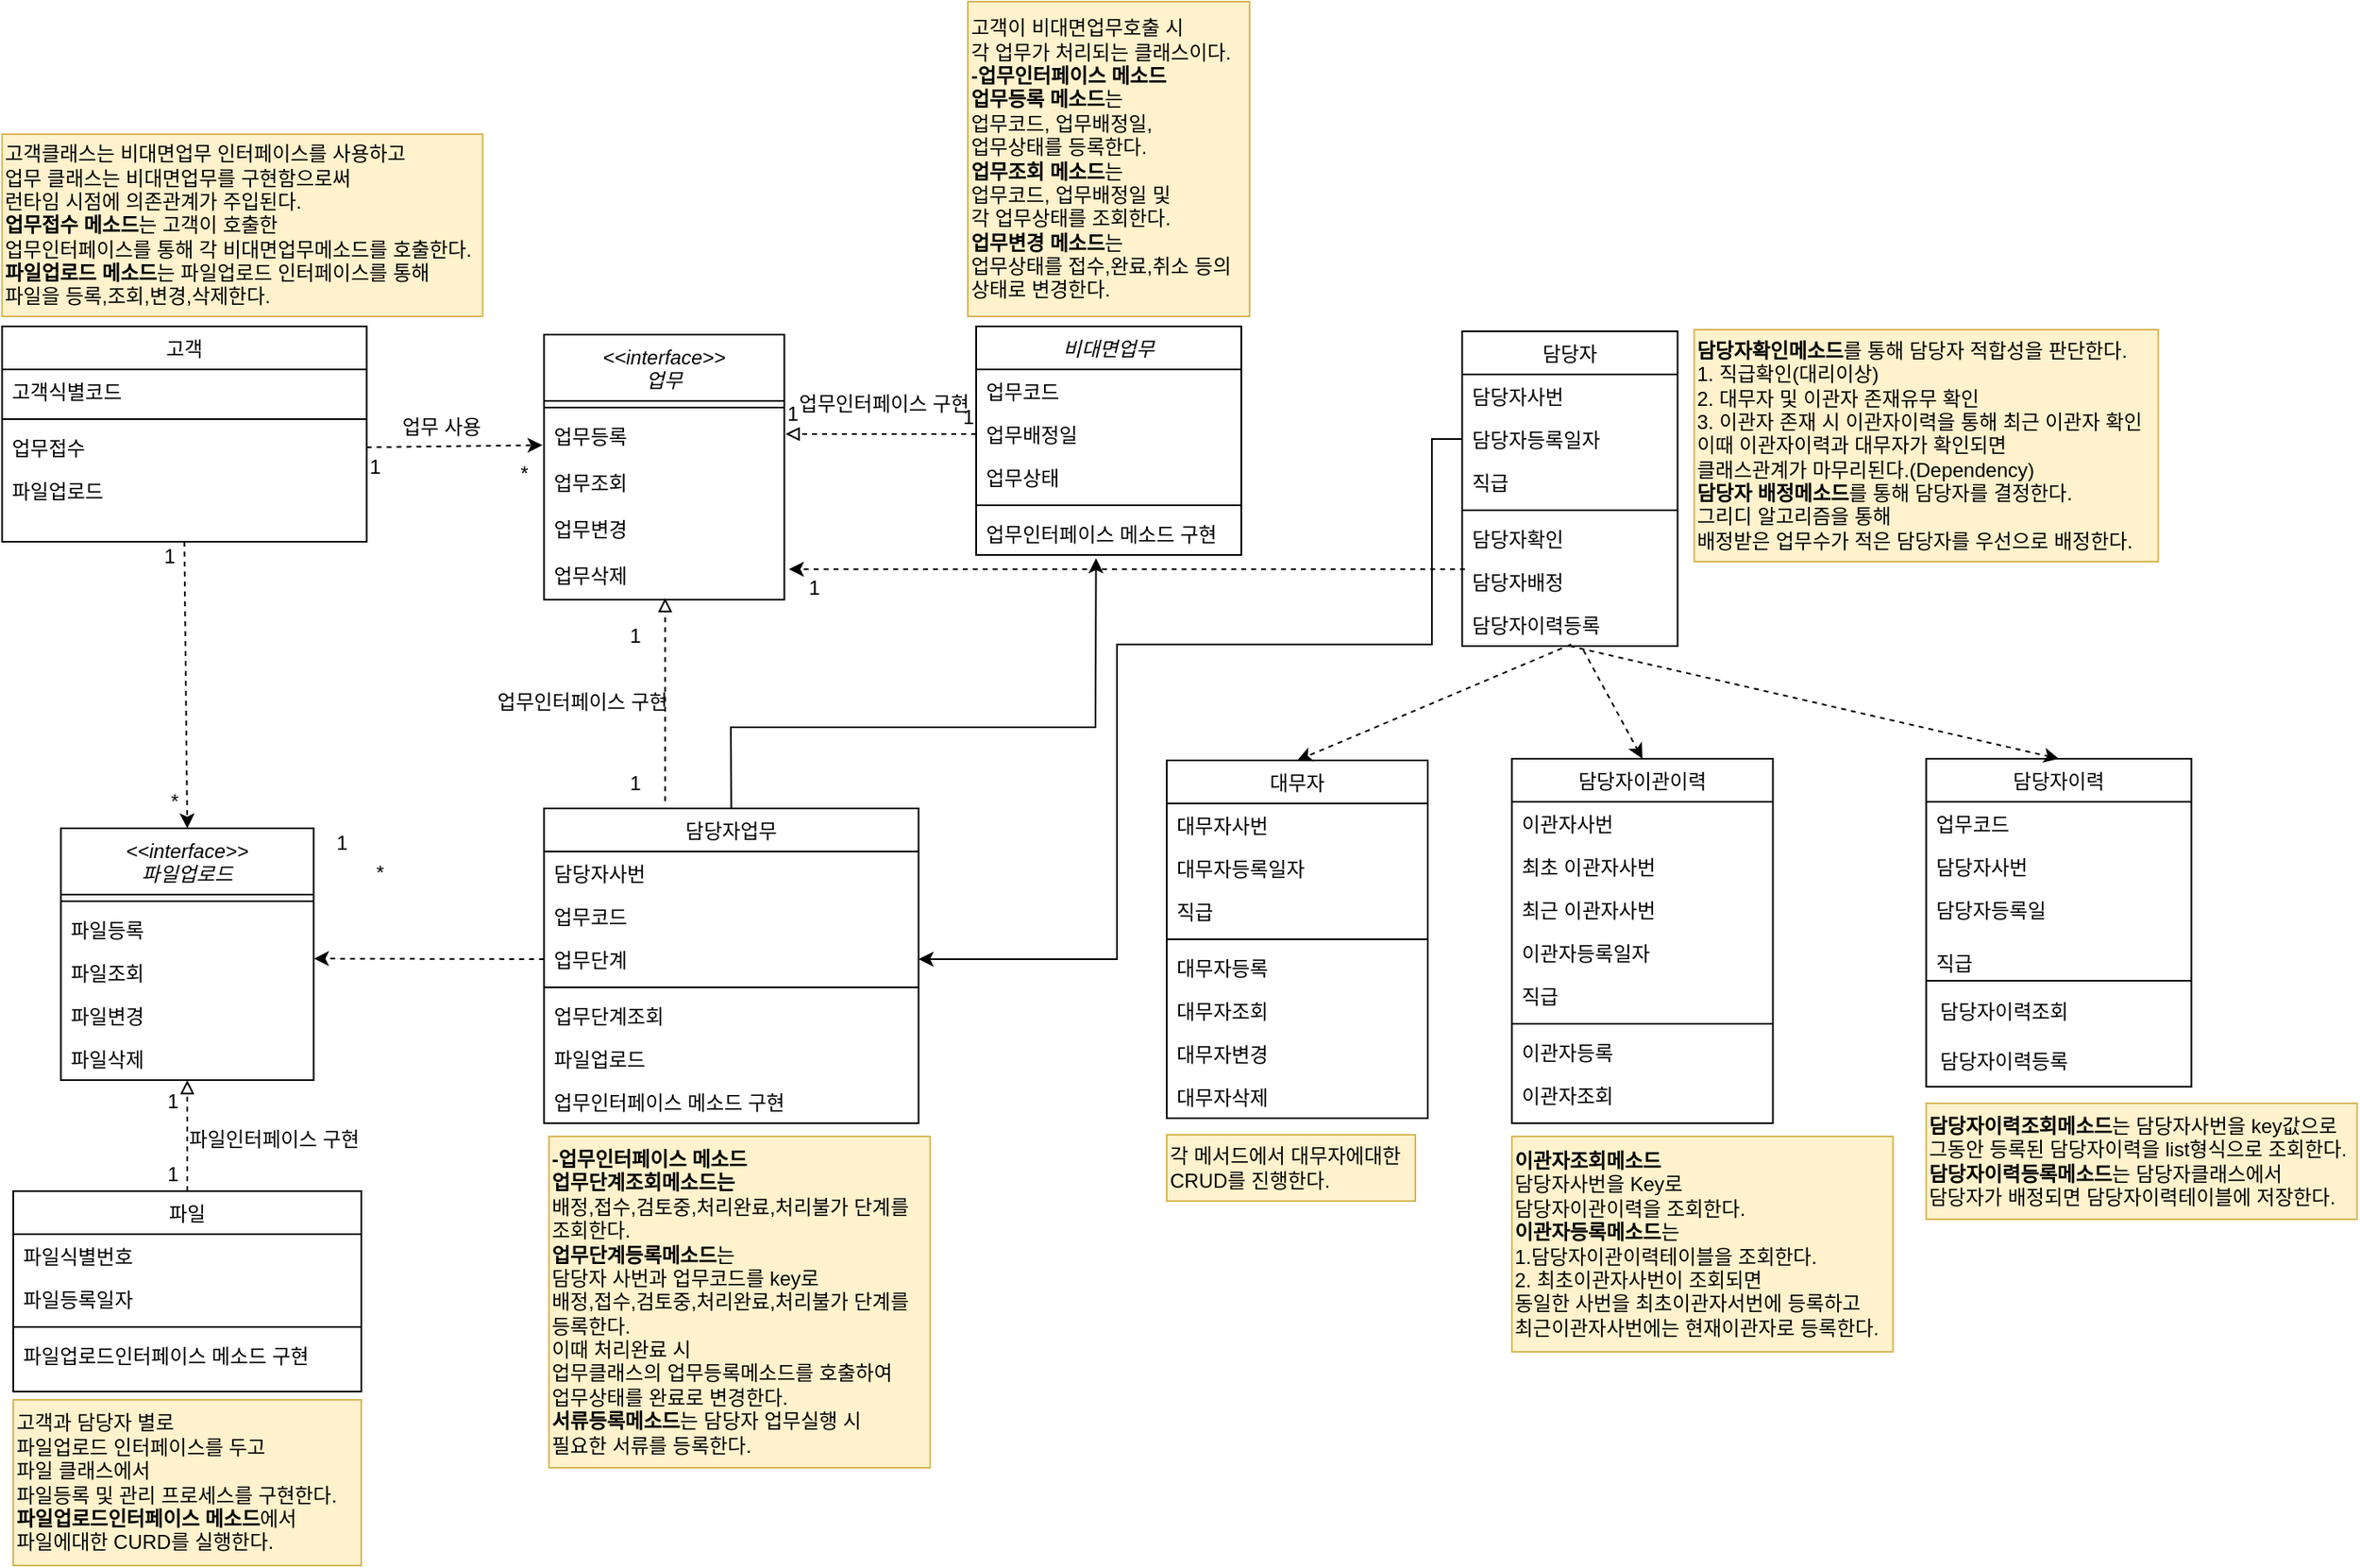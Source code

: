 <mxfile version="22.1.11" type="github" pages="2">
  <diagram id="C5RBs43oDa-KdzZeNtuy" name="Page-1">
    <mxGraphModel dx="1405" dy="939" grid="1" gridSize="10" guides="1" tooltips="1" connect="1" arrows="1" fold="1" page="1" pageScale="1" pageWidth="827" pageHeight="1169" math="0" shadow="0">
      <root>
        <mxCell id="WIyWlLk6GJQsqaUBKTNV-0" />
        <mxCell id="WIyWlLk6GJQsqaUBKTNV-1" parent="WIyWlLk6GJQsqaUBKTNV-0" />
        <mxCell id="zkfFHV4jXpPFQw0GAbJ--0" value="비대면업무" style="swimlane;fontStyle=2;align=center;verticalAlign=top;childLayout=stackLayout;horizontal=1;startSize=26;horizontalStack=0;resizeParent=1;resizeLast=0;collapsible=1;marginBottom=0;rounded=0;shadow=0;strokeWidth=1;" parent="WIyWlLk6GJQsqaUBKTNV-1" vertex="1">
          <mxGeometry x="605" y="208" width="160" height="138" as="geometry">
            <mxRectangle x="230" y="140" width="160" height="26" as="alternateBounds" />
          </mxGeometry>
        </mxCell>
        <mxCell id="zkfFHV4jXpPFQw0GAbJ--1" value="업무코드" style="text;align=left;verticalAlign=top;spacingLeft=4;spacingRight=4;overflow=hidden;rotatable=0;points=[[0,0.5],[1,0.5]];portConstraint=eastwest;" parent="zkfFHV4jXpPFQw0GAbJ--0" vertex="1">
          <mxGeometry y="26" width="160" height="26" as="geometry" />
        </mxCell>
        <mxCell id="zkfFHV4jXpPFQw0GAbJ--2" value="업무배정일" style="text;align=left;verticalAlign=top;spacingLeft=4;spacingRight=4;overflow=hidden;rotatable=0;points=[[0,0.5],[1,0.5]];portConstraint=eastwest;rounded=0;shadow=0;html=0;" parent="zkfFHV4jXpPFQw0GAbJ--0" vertex="1">
          <mxGeometry y="52" width="160" height="26" as="geometry" />
        </mxCell>
        <mxCell id="zkfFHV4jXpPFQw0GAbJ--3" value="업무상태" style="text;align=left;verticalAlign=top;spacingLeft=4;spacingRight=4;overflow=hidden;rotatable=0;points=[[0,0.5],[1,0.5]];portConstraint=eastwest;rounded=0;shadow=0;html=0;" parent="zkfFHV4jXpPFQw0GAbJ--0" vertex="1">
          <mxGeometry y="78" width="160" height="26" as="geometry" />
        </mxCell>
        <mxCell id="zkfFHV4jXpPFQw0GAbJ--4" value="" style="line;html=1;strokeWidth=1;align=left;verticalAlign=middle;spacingTop=-1;spacingLeft=3;spacingRight=3;rotatable=0;labelPosition=right;points=[];portConstraint=eastwest;" parent="zkfFHV4jXpPFQw0GAbJ--0" vertex="1">
          <mxGeometry y="104" width="160" height="8" as="geometry" />
        </mxCell>
        <mxCell id="zkfFHV4jXpPFQw0GAbJ--5" value="업무인터페이스 메소드 구현" style="text;align=left;verticalAlign=top;spacingLeft=4;spacingRight=4;overflow=hidden;rotatable=0;points=[[0,0.5],[1,0.5]];portConstraint=eastwest;" parent="zkfFHV4jXpPFQw0GAbJ--0" vertex="1">
          <mxGeometry y="112" width="160" height="26" as="geometry" />
        </mxCell>
        <mxCell id="zkfFHV4jXpPFQw0GAbJ--6" value="파일" style="swimlane;fontStyle=0;align=center;verticalAlign=top;childLayout=stackLayout;horizontal=1;startSize=26;horizontalStack=0;resizeParent=1;resizeLast=0;collapsible=1;marginBottom=0;rounded=0;shadow=0;strokeWidth=1;" parent="WIyWlLk6GJQsqaUBKTNV-1" vertex="1">
          <mxGeometry x="24" y="730" width="210" height="121" as="geometry">
            <mxRectangle x="130" y="380" width="160" height="26" as="alternateBounds" />
          </mxGeometry>
        </mxCell>
        <mxCell id="zkfFHV4jXpPFQw0GAbJ--7" value="파일식별번호" style="text;align=left;verticalAlign=top;spacingLeft=4;spacingRight=4;overflow=hidden;rotatable=0;points=[[0,0.5],[1,0.5]];portConstraint=eastwest;" parent="zkfFHV4jXpPFQw0GAbJ--6" vertex="1">
          <mxGeometry y="26" width="210" height="26" as="geometry" />
        </mxCell>
        <mxCell id="zkfFHV4jXpPFQw0GAbJ--8" value="파일등록일자" style="text;align=left;verticalAlign=top;spacingLeft=4;spacingRight=4;overflow=hidden;rotatable=0;points=[[0,0.5],[1,0.5]];portConstraint=eastwest;rounded=0;shadow=0;html=0;" parent="zkfFHV4jXpPFQw0GAbJ--6" vertex="1">
          <mxGeometry y="52" width="210" height="26" as="geometry" />
        </mxCell>
        <mxCell id="zkfFHV4jXpPFQw0GAbJ--9" value="" style="line;html=1;strokeWidth=1;align=left;verticalAlign=middle;spacingTop=-1;spacingLeft=3;spacingRight=3;rotatable=0;labelPosition=right;points=[];portConstraint=eastwest;" parent="zkfFHV4jXpPFQw0GAbJ--6" vertex="1">
          <mxGeometry y="78" width="210" height="8" as="geometry" />
        </mxCell>
        <mxCell id="fTCJYqOAzkWOMCg7mj_o-117" value="파일업로드인터페이스 메소드 구현" style="text;align=left;verticalAlign=top;spacingLeft=4;spacingRight=4;overflow=hidden;rotatable=0;points=[[0,0.5],[1,0.5]];portConstraint=eastwest;" vertex="1" parent="zkfFHV4jXpPFQw0GAbJ--6">
          <mxGeometry y="86" width="210" height="26" as="geometry" />
        </mxCell>
        <mxCell id="zkfFHV4jXpPFQw0GAbJ--13" value="담당자이력" style="swimlane;fontStyle=0;align=center;verticalAlign=top;childLayout=stackLayout;horizontal=1;startSize=26;horizontalStack=0;resizeParent=1;resizeLast=0;collapsible=1;marginBottom=0;rounded=0;shadow=0;strokeWidth=1;" parent="WIyWlLk6GJQsqaUBKTNV-1" vertex="1">
          <mxGeometry x="1178.25" y="469" width="160" height="198" as="geometry">
            <mxRectangle x="340" y="380" width="170" height="26" as="alternateBounds" />
          </mxGeometry>
        </mxCell>
        <mxCell id="zkfFHV4jXpPFQw0GAbJ--14" value="업무코드" style="text;align=left;verticalAlign=top;spacingLeft=4;spacingRight=4;overflow=hidden;rotatable=0;points=[[0,0.5],[1,0.5]];portConstraint=eastwest;" parent="zkfFHV4jXpPFQw0GAbJ--13" vertex="1">
          <mxGeometry y="26" width="160" height="26" as="geometry" />
        </mxCell>
        <mxCell id="fTCJYqOAzkWOMCg7mj_o-12" value="담당자사번" style="text;align=left;verticalAlign=top;spacingLeft=4;spacingRight=4;overflow=hidden;rotatable=0;points=[[0,0.5],[1,0.5]];portConstraint=eastwest;" vertex="1" parent="zkfFHV4jXpPFQw0GAbJ--13">
          <mxGeometry y="52" width="160" height="26" as="geometry" />
        </mxCell>
        <mxCell id="fTCJYqOAzkWOMCg7mj_o-13" value="담당자등록일" style="text;align=left;verticalAlign=top;spacingLeft=4;spacingRight=4;overflow=hidden;rotatable=0;points=[[0,0.5],[1,0.5]];portConstraint=eastwest;" vertex="1" parent="zkfFHV4jXpPFQw0GAbJ--13">
          <mxGeometry y="78" width="160" height="32" as="geometry" />
        </mxCell>
        <mxCell id="fTCJYqOAzkWOMCg7mj_o-15" value="직급" style="text;align=left;verticalAlign=top;spacingLeft=4;spacingRight=4;overflow=hidden;rotatable=0;points=[[0,0.5],[1,0.5]];portConstraint=eastwest;" vertex="1" parent="zkfFHV4jXpPFQw0GAbJ--13">
          <mxGeometry y="110" width="160" height="20" as="geometry" />
        </mxCell>
        <mxCell id="zkfFHV4jXpPFQw0GAbJ--15" value="" style="line;html=1;strokeWidth=1;align=left;verticalAlign=middle;spacingTop=-1;spacingLeft=3;spacingRight=3;rotatable=0;labelPosition=right;points=[];portConstraint=eastwest;" parent="zkfFHV4jXpPFQw0GAbJ--13" vertex="1">
          <mxGeometry y="130" width="160" height="8" as="geometry" />
        </mxCell>
        <mxCell id="fTCJYqOAzkWOMCg7mj_o-68" value="&amp;nbsp; 담당자이력조회" style="text;html=1;align=left;verticalAlign=middle;resizable=0;points=[];autosize=1;strokeColor=none;fillColor=none;" vertex="1" parent="zkfFHV4jXpPFQw0GAbJ--13">
          <mxGeometry y="138" width="160" height="30" as="geometry" />
        </mxCell>
        <mxCell id="fTCJYqOAzkWOMCg7mj_o-89" value="&amp;nbsp; 담당자이력등록" style="text;html=1;align=left;verticalAlign=middle;resizable=0;points=[];autosize=1;strokeColor=none;fillColor=none;" vertex="1" parent="zkfFHV4jXpPFQw0GAbJ--13">
          <mxGeometry y="168" width="160" height="30" as="geometry" />
        </mxCell>
        <mxCell id="zkfFHV4jXpPFQw0GAbJ--17" value="고객" style="swimlane;fontStyle=0;align=center;verticalAlign=top;childLayout=stackLayout;horizontal=1;startSize=26;horizontalStack=0;resizeParent=1;resizeLast=0;collapsible=1;marginBottom=0;rounded=0;shadow=0;strokeWidth=1;" parent="WIyWlLk6GJQsqaUBKTNV-1" vertex="1">
          <mxGeometry x="17.25" y="208" width="220" height="130" as="geometry">
            <mxRectangle x="550" y="140" width="160" height="26" as="alternateBounds" />
          </mxGeometry>
        </mxCell>
        <mxCell id="zkfFHV4jXpPFQw0GAbJ--18" value="고객식별코드" style="text;align=left;verticalAlign=top;spacingLeft=4;spacingRight=4;overflow=hidden;rotatable=0;points=[[0,0.5],[1,0.5]];portConstraint=eastwest;" parent="zkfFHV4jXpPFQw0GAbJ--17" vertex="1">
          <mxGeometry y="26" width="220" height="26" as="geometry" />
        </mxCell>
        <mxCell id="zkfFHV4jXpPFQw0GAbJ--23" value="" style="line;html=1;strokeWidth=1;align=left;verticalAlign=middle;spacingTop=-1;spacingLeft=3;spacingRight=3;rotatable=0;labelPosition=right;points=[];portConstraint=eastwest;" parent="zkfFHV4jXpPFQw0GAbJ--17" vertex="1">
          <mxGeometry y="52" width="220" height="8" as="geometry" />
        </mxCell>
        <mxCell id="zkfFHV4jXpPFQw0GAbJ--24" value="업무접수" style="text;align=left;verticalAlign=top;spacingLeft=4;spacingRight=4;overflow=hidden;rotatable=0;points=[[0,0.5],[1,0.5]];portConstraint=eastwest;" parent="zkfFHV4jXpPFQw0GAbJ--17" vertex="1">
          <mxGeometry y="60" width="220" height="26" as="geometry" />
        </mxCell>
        <mxCell id="zkfFHV4jXpPFQw0GAbJ--25" value="파일업로드" style="text;align=left;verticalAlign=top;spacingLeft=4;spacingRight=4;overflow=hidden;rotatable=0;points=[[0,0.5],[1,0.5]];portConstraint=eastwest;" parent="zkfFHV4jXpPFQw0GAbJ--17" vertex="1">
          <mxGeometry y="86" width="220" height="26" as="geometry" />
        </mxCell>
        <mxCell id="fTCJYqOAzkWOMCg7mj_o-5" value="담당자" style="swimlane;fontStyle=0;align=center;verticalAlign=top;childLayout=stackLayout;horizontal=1;startSize=26;horizontalStack=0;resizeParent=1;resizeLast=0;collapsible=1;marginBottom=0;rounded=0;shadow=0;strokeWidth=1;" vertex="1" parent="WIyWlLk6GJQsqaUBKTNV-1">
          <mxGeometry x="898.25" y="211" width="130" height="190" as="geometry">
            <mxRectangle x="130" y="380" width="160" height="26" as="alternateBounds" />
          </mxGeometry>
        </mxCell>
        <mxCell id="fTCJYqOAzkWOMCg7mj_o-6" value="담당자사번" style="text;align=left;verticalAlign=top;spacingLeft=4;spacingRight=4;overflow=hidden;rotatable=0;points=[[0,0.5],[1,0.5]];portConstraint=eastwest;" vertex="1" parent="fTCJYqOAzkWOMCg7mj_o-5">
          <mxGeometry y="26" width="130" height="26" as="geometry" />
        </mxCell>
        <mxCell id="fTCJYqOAzkWOMCg7mj_o-7" value="담당자등록일자" style="text;align=left;verticalAlign=top;spacingLeft=4;spacingRight=4;overflow=hidden;rotatable=0;points=[[0,0.5],[1,0.5]];portConstraint=eastwest;rounded=0;shadow=0;html=0;" vertex="1" parent="fTCJYqOAzkWOMCg7mj_o-5">
          <mxGeometry y="52" width="130" height="26" as="geometry" />
        </mxCell>
        <mxCell id="fTCJYqOAzkWOMCg7mj_o-11" value="직급" style="text;align=left;verticalAlign=top;spacingLeft=4;spacingRight=4;overflow=hidden;rotatable=0;points=[[0,0.5],[1,0.5]];portConstraint=eastwest;rounded=0;shadow=0;html=0;" vertex="1" parent="fTCJYqOAzkWOMCg7mj_o-5">
          <mxGeometry y="78" width="130" height="26" as="geometry" />
        </mxCell>
        <mxCell id="fTCJYqOAzkWOMCg7mj_o-8" value="" style="line;html=1;strokeWidth=1;align=left;verticalAlign=middle;spacingTop=-1;spacingLeft=3;spacingRight=3;rotatable=0;labelPosition=right;points=[];portConstraint=eastwest;" vertex="1" parent="fTCJYqOAzkWOMCg7mj_o-5">
          <mxGeometry y="104" width="130" height="8" as="geometry" />
        </mxCell>
        <mxCell id="fTCJYqOAzkWOMCg7mj_o-9" value="담당자확인" style="text;align=left;verticalAlign=top;spacingLeft=4;spacingRight=4;overflow=hidden;rotatable=0;points=[[0,0.5],[1,0.5]];portConstraint=eastwest;fontStyle=0" vertex="1" parent="fTCJYqOAzkWOMCg7mj_o-5">
          <mxGeometry y="112" width="130" height="26" as="geometry" />
        </mxCell>
        <mxCell id="fTCJYqOAzkWOMCg7mj_o-67" value="담당자배정" style="text;align=left;verticalAlign=top;spacingLeft=4;spacingRight=4;overflow=hidden;rotatable=0;points=[[0,0.5],[1,0.5]];portConstraint=eastwest;fontStyle=0" vertex="1" parent="fTCJYqOAzkWOMCg7mj_o-5">
          <mxGeometry y="138" width="130" height="26" as="geometry" />
        </mxCell>
        <mxCell id="fTCJYqOAzkWOMCg7mj_o-74" value="담당자이력등록" style="text;align=left;verticalAlign=top;spacingLeft=4;spacingRight=4;overflow=hidden;rotatable=0;points=[[0,0.5],[1,0.5]];portConstraint=eastwest;fontStyle=0" vertex="1" parent="fTCJYqOAzkWOMCg7mj_o-5">
          <mxGeometry y="164" width="130" height="26" as="geometry" />
        </mxCell>
        <mxCell id="fTCJYqOAzkWOMCg7mj_o-16" value="대무자" style="swimlane;fontStyle=0;align=center;verticalAlign=top;childLayout=stackLayout;horizontal=1;startSize=26;horizontalStack=0;resizeParent=1;resizeLast=0;collapsible=1;marginBottom=0;rounded=0;shadow=0;strokeWidth=1;" vertex="1" parent="WIyWlLk6GJQsqaUBKTNV-1">
          <mxGeometry x="720" y="470" width="157.5" height="216" as="geometry">
            <mxRectangle x="130" y="380" width="160" height="26" as="alternateBounds" />
          </mxGeometry>
        </mxCell>
        <mxCell id="fTCJYqOAzkWOMCg7mj_o-17" value="대무자사번" style="text;align=left;verticalAlign=top;spacingLeft=4;spacingRight=4;overflow=hidden;rotatable=0;points=[[0,0.5],[1,0.5]];portConstraint=eastwest;" vertex="1" parent="fTCJYqOAzkWOMCg7mj_o-16">
          <mxGeometry y="26" width="157.5" height="26" as="geometry" />
        </mxCell>
        <mxCell id="fTCJYqOAzkWOMCg7mj_o-18" value="대무자등록일자" style="text;align=left;verticalAlign=top;spacingLeft=4;spacingRight=4;overflow=hidden;rotatable=0;points=[[0,0.5],[1,0.5]];portConstraint=eastwest;rounded=0;shadow=0;html=0;" vertex="1" parent="fTCJYqOAzkWOMCg7mj_o-16">
          <mxGeometry y="52" width="157.5" height="26" as="geometry" />
        </mxCell>
        <mxCell id="fTCJYqOAzkWOMCg7mj_o-19" value="직급" style="text;align=left;verticalAlign=top;spacingLeft=4;spacingRight=4;overflow=hidden;rotatable=0;points=[[0,0.5],[1,0.5]];portConstraint=eastwest;rounded=0;shadow=0;html=0;" vertex="1" parent="fTCJYqOAzkWOMCg7mj_o-16">
          <mxGeometry y="78" width="157.5" height="26" as="geometry" />
        </mxCell>
        <mxCell id="fTCJYqOAzkWOMCg7mj_o-20" value="" style="line;html=1;strokeWidth=1;align=left;verticalAlign=middle;spacingTop=-1;spacingLeft=3;spacingRight=3;rotatable=0;labelPosition=right;points=[];portConstraint=eastwest;" vertex="1" parent="fTCJYqOAzkWOMCg7mj_o-16">
          <mxGeometry y="104" width="157.5" height="8" as="geometry" />
        </mxCell>
        <mxCell id="fTCJYqOAzkWOMCg7mj_o-21" value="대무자등록" style="text;align=left;verticalAlign=top;spacingLeft=4;spacingRight=4;overflow=hidden;rotatable=0;points=[[0,0.5],[1,0.5]];portConstraint=eastwest;fontStyle=0" vertex="1" parent="fTCJYqOAzkWOMCg7mj_o-16">
          <mxGeometry y="112" width="157.5" height="26" as="geometry" />
        </mxCell>
        <mxCell id="fTCJYqOAzkWOMCg7mj_o-110" value="대무자조회" style="text;align=left;verticalAlign=top;spacingLeft=4;spacingRight=4;overflow=hidden;rotatable=0;points=[[0,0.5],[1,0.5]];portConstraint=eastwest;" vertex="1" parent="fTCJYqOAzkWOMCg7mj_o-16">
          <mxGeometry y="138" width="157.5" height="26" as="geometry" />
        </mxCell>
        <mxCell id="fTCJYqOAzkWOMCg7mj_o-22" value="대무자변경" style="text;align=left;verticalAlign=top;spacingLeft=4;spacingRight=4;overflow=hidden;rotatable=0;points=[[0,0.5],[1,0.5]];portConstraint=eastwest;" vertex="1" parent="fTCJYqOAzkWOMCg7mj_o-16">
          <mxGeometry y="164" width="157.5" height="26" as="geometry" />
        </mxCell>
        <mxCell id="fTCJYqOAzkWOMCg7mj_o-111" value="대무자삭제" style="text;align=left;verticalAlign=top;spacingLeft=4;spacingRight=4;overflow=hidden;rotatable=0;points=[[0,0.5],[1,0.5]];portConstraint=eastwest;" vertex="1" parent="fTCJYqOAzkWOMCg7mj_o-16">
          <mxGeometry y="190" width="157.5" height="26" as="geometry" />
        </mxCell>
        <mxCell id="fTCJYqOAzkWOMCg7mj_o-124" style="rounded=0;orthogonalLoop=1;jettySize=auto;html=1;dashed=1;endArrow=block;endFill=0;entryX=0.504;entryY=0.991;entryDx=0;entryDy=0;entryPerimeter=0;exitX=1.111;exitY=0.856;exitDx=0;exitDy=0;exitPerimeter=0;" edge="1" parent="WIyWlLk6GJQsqaUBKTNV-1" source="fTCJYqOAzkWOMCg7mj_o-125" target="fTCJYqOAzkWOMCg7mj_o-39">
          <mxGeometry relative="1" as="geometry">
            <mxPoint x="420" y="370" as="targetPoint" />
          </mxGeometry>
        </mxCell>
        <mxCell id="fTCJYqOAzkWOMCg7mj_o-23" value="담당자업무" style="swimlane;fontStyle=0;align=center;verticalAlign=top;childLayout=stackLayout;horizontal=1;startSize=26;horizontalStack=0;resizeParent=1;resizeLast=0;collapsible=1;marginBottom=0;rounded=0;shadow=0;strokeWidth=1;" vertex="1" parent="WIyWlLk6GJQsqaUBKTNV-1">
          <mxGeometry x="344.25" y="499" width="226" height="190" as="geometry">
            <mxRectangle x="130" y="380" width="160" height="26" as="alternateBounds" />
          </mxGeometry>
        </mxCell>
        <mxCell id="fTCJYqOAzkWOMCg7mj_o-24" value="담당자사번" style="text;align=left;verticalAlign=top;spacingLeft=4;spacingRight=4;overflow=hidden;rotatable=0;points=[[0,0.5],[1,0.5]];portConstraint=eastwest;" vertex="1" parent="fTCJYqOAzkWOMCg7mj_o-23">
          <mxGeometry y="26" width="226" height="26" as="geometry" />
        </mxCell>
        <mxCell id="fTCJYqOAzkWOMCg7mj_o-25" value="업무코드" style="text;align=left;verticalAlign=top;spacingLeft=4;spacingRight=4;overflow=hidden;rotatable=0;points=[[0,0.5],[1,0.5]];portConstraint=eastwest;rounded=0;shadow=0;html=0;" vertex="1" parent="fTCJYqOAzkWOMCg7mj_o-23">
          <mxGeometry y="52" width="226" height="26" as="geometry" />
        </mxCell>
        <mxCell id="fTCJYqOAzkWOMCg7mj_o-26" value="업무단계" style="text;align=left;verticalAlign=top;spacingLeft=4;spacingRight=4;overflow=hidden;rotatable=0;points=[[0,0.5],[1,0.5]];portConstraint=eastwest;rounded=0;shadow=0;html=0;" vertex="1" parent="fTCJYqOAzkWOMCg7mj_o-23">
          <mxGeometry y="78" width="226" height="26" as="geometry" />
        </mxCell>
        <mxCell id="fTCJYqOAzkWOMCg7mj_o-27" value="" style="line;html=1;strokeWidth=1;align=left;verticalAlign=middle;spacingTop=-1;spacingLeft=3;spacingRight=3;rotatable=0;labelPosition=right;points=[];portConstraint=eastwest;" vertex="1" parent="fTCJYqOAzkWOMCg7mj_o-23">
          <mxGeometry y="104" width="226" height="8" as="geometry" />
        </mxCell>
        <mxCell id="fTCJYqOAzkWOMCg7mj_o-93" value="업무단계조회" style="text;align=left;verticalAlign=top;spacingLeft=4;spacingRight=4;overflow=hidden;rotatable=0;points=[[0,0.5],[1,0.5]];portConstraint=eastwest;fontStyle=0" vertex="1" parent="fTCJYqOAzkWOMCg7mj_o-23">
          <mxGeometry y="112" width="226" height="26" as="geometry" />
        </mxCell>
        <mxCell id="fTCJYqOAzkWOMCg7mj_o-100" value="파일업로드" style="text;align=left;verticalAlign=top;spacingLeft=4;spacingRight=4;overflow=hidden;rotatable=0;points=[[0,0.5],[1,0.5]];portConstraint=eastwest;fontStyle=0" vertex="1" parent="fTCJYqOAzkWOMCg7mj_o-23">
          <mxGeometry y="138" width="226" height="26" as="geometry" />
        </mxCell>
        <mxCell id="fTCJYqOAzkWOMCg7mj_o-28" value="업무인터페이스 메소드 구현" style="text;align=left;verticalAlign=top;spacingLeft=4;spacingRight=4;overflow=hidden;rotatable=0;points=[[0,0.5],[1,0.5]];portConstraint=eastwest;fontStyle=0" vertex="1" parent="fTCJYqOAzkWOMCg7mj_o-23">
          <mxGeometry y="164" width="226" height="26" as="geometry" />
        </mxCell>
        <mxCell id="fTCJYqOAzkWOMCg7mj_o-30" style="rounded=0;orthogonalLoop=1;jettySize=auto;html=1;entryX=0.5;entryY=0;entryDx=0;entryDy=0;dashed=1;exitX=0.5;exitY=1;exitDx=0;exitDy=0;" edge="1" parent="WIyWlLk6GJQsqaUBKTNV-1" source="fTCJYqOAzkWOMCg7mj_o-5" target="zkfFHV4jXpPFQw0GAbJ--13">
          <mxGeometry relative="1" as="geometry">
            <mxPoint x="801.56" y="397.988" as="sourcePoint" />
          </mxGeometry>
        </mxCell>
        <mxCell id="fTCJYqOAzkWOMCg7mj_o-32" style="rounded=0;orthogonalLoop=1;jettySize=auto;html=1;entryX=0.5;entryY=0;entryDx=0;entryDy=0;dashed=1;exitX=0.506;exitY=0.962;exitDx=0;exitDy=0;exitPerimeter=0;" edge="1" parent="WIyWlLk6GJQsqaUBKTNV-1" source="fTCJYqOAzkWOMCg7mj_o-74" target="fTCJYqOAzkWOMCg7mj_o-16">
          <mxGeometry relative="1" as="geometry">
            <mxPoint x="880" y="390" as="sourcePoint" />
          </mxGeometry>
        </mxCell>
        <mxCell id="fTCJYqOAzkWOMCg7mj_o-33" value="&lt;b&gt;담당자확인메소드&lt;/b&gt;를 통해 담당자 적합성을 판단한다.&lt;br&gt;1. 직급확인(대리이상)&lt;br&gt;2. 대무자 및 이관자 존재유무 확인&lt;br&gt;3. 이관자 존재 시 이관자이력을 통해 최근 이관자 확인&lt;br&gt;이때 이관자이력과 대무자가 확인되면 &lt;br&gt;클래스관계가 마무리된다.(Dependency)&lt;br&gt;&lt;b&gt;담당자 배정메소드&lt;/b&gt;를 통해 담당자를 결정한다.&lt;br&gt;그리디 알고리즘을 통해 &lt;br&gt;배정받은 업무수가 적은 담당자를 우선으로 배정한다." style="text;html=1;align=left;verticalAlign=middle;resizable=0;points=[];autosize=1;strokeColor=#d6b656;fillColor=#fff2cc;" vertex="1" parent="WIyWlLk6GJQsqaUBKTNV-1">
          <mxGeometry x="1038.25" y="210" width="280" height="140" as="geometry" />
        </mxCell>
        <mxCell id="fTCJYqOAzkWOMCg7mj_o-34" value="&lt;&lt;interface&gt;&gt;&#xa;업무" style="swimlane;fontStyle=2;align=center;verticalAlign=top;childLayout=stackLayout;horizontal=1;startSize=40;horizontalStack=0;resizeParent=1;resizeLast=0;collapsible=1;marginBottom=0;rounded=0;shadow=0;strokeWidth=1;" vertex="1" parent="WIyWlLk6GJQsqaUBKTNV-1">
          <mxGeometry x="344.25" y="213" width="145" height="160" as="geometry">
            <mxRectangle x="230" y="140" width="160" height="26" as="alternateBounds" />
          </mxGeometry>
        </mxCell>
        <mxCell id="fTCJYqOAzkWOMCg7mj_o-38" value="" style="line;html=1;strokeWidth=1;align=left;verticalAlign=middle;spacingTop=-1;spacingLeft=3;spacingRight=3;rotatable=0;labelPosition=right;points=[];portConstraint=eastwest;" vertex="1" parent="fTCJYqOAzkWOMCg7mj_o-34">
          <mxGeometry y="40" width="145" height="8" as="geometry" />
        </mxCell>
        <mxCell id="fTCJYqOAzkWOMCg7mj_o-39" value="업무등록&#xa;&#xa;업무조회&#xa;&#xa;업무변경&#xa;&#xa;업무삭제" style="text;align=left;verticalAlign=top;spacingLeft=4;spacingRight=4;overflow=hidden;rotatable=0;points=[[0,0.5],[1,0.5]];portConstraint=eastwest;" vertex="1" parent="fTCJYqOAzkWOMCg7mj_o-34">
          <mxGeometry y="48" width="145" height="112" as="geometry" />
        </mxCell>
        <mxCell id="fTCJYqOAzkWOMCg7mj_o-40" style="rounded=0;orthogonalLoop=1;jettySize=auto;html=1;exitX=1;exitY=0.5;exitDx=0;exitDy=0;entryX=-0.006;entryY=0.167;entryDx=0;entryDy=0;dashed=1;entryPerimeter=0;" edge="1" parent="WIyWlLk6GJQsqaUBKTNV-1" source="zkfFHV4jXpPFQw0GAbJ--24" target="fTCJYqOAzkWOMCg7mj_o-39">
          <mxGeometry relative="1" as="geometry" />
        </mxCell>
        <mxCell id="fTCJYqOAzkWOMCg7mj_o-41" value="업무 사용" style="text;html=1;align=center;verticalAlign=middle;resizable=0;points=[];autosize=1;strokeColor=none;fillColor=none;" vertex="1" parent="WIyWlLk6GJQsqaUBKTNV-1">
          <mxGeometry x="247.25" y="254" width="70" height="30" as="geometry" />
        </mxCell>
        <mxCell id="fTCJYqOAzkWOMCg7mj_o-44" value="고객클래스는 비대면업무 인터페이스를 사용하고&lt;br&gt;업무 클래스는 비대면업무를 구현함으로써&lt;br&gt;런타임 시점에 의존관계가 주입된다.&lt;br&gt;&lt;b&gt;업무접수 메소드&lt;/b&gt;는 고객이 호출한 &lt;br&gt;업무인터페이스를 통해 각 비대면업무메소드를 호출한다.&lt;br&gt;&lt;b&gt;파일업로드 메소드&lt;/b&gt;는 파일업로드 인터페이스를 통해&lt;br&gt;파일을 등록,조회,변경,삭제한다." style="text;html=1;align=left;verticalAlign=middle;resizable=0;points=[];autosize=1;strokeColor=#d6b656;fillColor=#fff2cc;" vertex="1" parent="WIyWlLk6GJQsqaUBKTNV-1">
          <mxGeometry x="17.25" y="92" width="290" height="110" as="geometry" />
        </mxCell>
        <mxCell id="fTCJYqOAzkWOMCg7mj_o-45" value="1" style="text;html=1;align=center;verticalAlign=middle;resizable=0;points=[];autosize=1;strokeColor=none;fillColor=none;" vertex="1" parent="WIyWlLk6GJQsqaUBKTNV-1">
          <mxGeometry x="227.25" y="278" width="30" height="30" as="geometry" />
        </mxCell>
        <mxCell id="fTCJYqOAzkWOMCg7mj_o-46" value="*" style="text;html=1;align=center;verticalAlign=middle;resizable=0;points=[];autosize=1;strokeColor=none;fillColor=none;" vertex="1" parent="WIyWlLk6GJQsqaUBKTNV-1">
          <mxGeometry x="317.25" y="282" width="30" height="30" as="geometry" />
        </mxCell>
        <mxCell id="fTCJYqOAzkWOMCg7mj_o-49" value="*" style="text;html=1;align=center;verticalAlign=middle;resizable=0;points=[];autosize=1;strokeColor=none;fillColor=none;" vertex="1" parent="WIyWlLk6GJQsqaUBKTNV-1">
          <mxGeometry x="230" y="523" width="30" height="30" as="geometry" />
        </mxCell>
        <mxCell id="fTCJYqOAzkWOMCg7mj_o-51" value="&lt;&lt;interface&gt;&gt;&#xa;파일업로드" style="swimlane;fontStyle=2;align=center;verticalAlign=top;childLayout=stackLayout;horizontal=1;startSize=40;horizontalStack=0;resizeParent=1;resizeLast=0;collapsible=1;marginBottom=0;rounded=0;shadow=0;strokeWidth=1;" vertex="1" parent="WIyWlLk6GJQsqaUBKTNV-1">
          <mxGeometry x="52.75" y="511" width="152.5" height="152" as="geometry">
            <mxRectangle x="230" y="140" width="160" height="26" as="alternateBounds" />
          </mxGeometry>
        </mxCell>
        <mxCell id="fTCJYqOAzkWOMCg7mj_o-52" value="" style="line;html=1;strokeWidth=1;align=left;verticalAlign=middle;spacingTop=-1;spacingLeft=3;spacingRight=3;rotatable=0;labelPosition=right;points=[];portConstraint=eastwest;" vertex="1" parent="fTCJYqOAzkWOMCg7mj_o-51">
          <mxGeometry y="40" width="152.5" height="8" as="geometry" />
        </mxCell>
        <mxCell id="fTCJYqOAzkWOMCg7mj_o-113" value="파일등록" style="text;align=left;verticalAlign=top;spacingLeft=4;spacingRight=4;overflow=hidden;rotatable=0;points=[[0,0.5],[1,0.5]];portConstraint=eastwest;fontStyle=0" vertex="1" parent="fTCJYqOAzkWOMCg7mj_o-51">
          <mxGeometry y="48" width="152.5" height="26" as="geometry" />
        </mxCell>
        <mxCell id="fTCJYqOAzkWOMCg7mj_o-116" value="파일조회" style="text;align=left;verticalAlign=top;spacingLeft=4;spacingRight=4;overflow=hidden;rotatable=0;points=[[0,0.5],[1,0.5]];portConstraint=eastwest;" vertex="1" parent="fTCJYqOAzkWOMCg7mj_o-51">
          <mxGeometry y="74" width="152.5" height="26" as="geometry" />
        </mxCell>
        <mxCell id="fTCJYqOAzkWOMCg7mj_o-115" value="파일변경" style="text;align=left;verticalAlign=top;spacingLeft=4;spacingRight=4;overflow=hidden;rotatable=0;points=[[0,0.5],[1,0.5]];portConstraint=eastwest;" vertex="1" parent="fTCJYqOAzkWOMCg7mj_o-51">
          <mxGeometry y="100" width="152.5" height="26" as="geometry" />
        </mxCell>
        <mxCell id="fTCJYqOAzkWOMCg7mj_o-114" value="파일삭제" style="text;align=left;verticalAlign=top;spacingLeft=4;spacingRight=4;overflow=hidden;rotatable=0;points=[[0,0.5],[1,0.5]];portConstraint=eastwest;" vertex="1" parent="fTCJYqOAzkWOMCg7mj_o-51">
          <mxGeometry y="126" width="152.5" height="26" as="geometry" />
        </mxCell>
        <mxCell id="fTCJYqOAzkWOMCg7mj_o-55" style="rounded=0;orthogonalLoop=1;jettySize=auto;html=1;exitX=0.5;exitY=1;exitDx=0;exitDy=0;entryX=0.5;entryY=0;entryDx=0;entryDy=0;dashed=1;" edge="1" parent="WIyWlLk6GJQsqaUBKTNV-1" source="zkfFHV4jXpPFQw0GAbJ--17" target="fTCJYqOAzkWOMCg7mj_o-51">
          <mxGeometry relative="1" as="geometry">
            <mxPoint x="85" y="410" as="sourcePoint" />
            <mxPoint x="180" y="410" as="targetPoint" />
          </mxGeometry>
        </mxCell>
        <mxCell id="fTCJYqOAzkWOMCg7mj_o-56" value="1" style="text;html=1;align=center;verticalAlign=middle;resizable=0;points=[];autosize=1;strokeColor=none;fillColor=none;" vertex="1" parent="WIyWlLk6GJQsqaUBKTNV-1">
          <mxGeometry x="103.25" y="332" width="30" height="30" as="geometry" />
        </mxCell>
        <mxCell id="fTCJYqOAzkWOMCg7mj_o-57" value="*" style="text;html=1;align=center;verticalAlign=middle;resizable=0;points=[];autosize=1;strokeColor=none;fillColor=none;" vertex="1" parent="WIyWlLk6GJQsqaUBKTNV-1">
          <mxGeometry x="106" y="480" width="30" height="30" as="geometry" />
        </mxCell>
        <mxCell id="fTCJYqOAzkWOMCg7mj_o-59" style="rounded=0;orthogonalLoop=1;jettySize=auto;html=1;endArrow=block;endFill=0;dashed=1;exitX=0.5;exitY=0;exitDx=0;exitDy=0;entryX=0.5;entryY=1;entryDx=0;entryDy=0;" edge="1" parent="WIyWlLk6GJQsqaUBKTNV-1" source="zkfFHV4jXpPFQw0GAbJ--6" target="fTCJYqOAzkWOMCg7mj_o-51">
          <mxGeometry relative="1" as="geometry">
            <mxPoint x="124.0" y="684.004" as="sourcePoint" />
            <mxPoint x="125" y="622" as="targetPoint" />
          </mxGeometry>
        </mxCell>
        <mxCell id="fTCJYqOAzkWOMCg7mj_o-60" value="1" style="text;html=1;align=center;verticalAlign=middle;resizable=0;points=[];autosize=1;strokeColor=none;fillColor=none;" vertex="1" parent="WIyWlLk6GJQsqaUBKTNV-1">
          <mxGeometry x="105" y="661" width="30" height="30" as="geometry" />
        </mxCell>
        <mxCell id="fTCJYqOAzkWOMCg7mj_o-61" value="1" style="text;html=1;align=center;verticalAlign=middle;resizable=0;points=[];autosize=1;strokeColor=none;fillColor=none;" vertex="1" parent="WIyWlLk6GJQsqaUBKTNV-1">
          <mxGeometry x="105" y="705" width="30" height="30" as="geometry" />
        </mxCell>
        <mxCell id="fTCJYqOAzkWOMCg7mj_o-62" value="고객과 담당자 별로&lt;br&gt;파일업로드 인터페이스를 두고&lt;br&gt;파일 클래스에서 &lt;br&gt;파일등록 및 관리 프로세스를 구현한다.&lt;br&gt;&lt;b&gt;파일업로드인터페이스 메소드&lt;/b&gt;에서 &lt;br&gt;파일에대한 CURD를 실행한다." style="text;html=1;align=left;verticalAlign=middle;resizable=0;points=[];autosize=1;strokeColor=#d6b656;fillColor=#fff2cc;" vertex="1" parent="WIyWlLk6GJQsqaUBKTNV-1">
          <mxGeometry x="24" y="856" width="210" height="100" as="geometry" />
        </mxCell>
        <mxCell id="fTCJYqOAzkWOMCg7mj_o-75" value="담당자이관이력" style="swimlane;fontStyle=0;align=center;verticalAlign=top;childLayout=stackLayout;horizontal=1;startSize=26;horizontalStack=0;resizeParent=1;resizeLast=0;collapsible=1;marginBottom=0;rounded=0;shadow=0;strokeWidth=1;" vertex="1" parent="WIyWlLk6GJQsqaUBKTNV-1">
          <mxGeometry x="928.25" y="469" width="157.5" height="220" as="geometry">
            <mxRectangle x="130" y="380" width="160" height="26" as="alternateBounds" />
          </mxGeometry>
        </mxCell>
        <mxCell id="fTCJYqOAzkWOMCg7mj_o-76" value="이관자사번" style="text;align=left;verticalAlign=top;spacingLeft=4;spacingRight=4;overflow=hidden;rotatable=0;points=[[0,0.5],[1,0.5]];portConstraint=eastwest;" vertex="1" parent="fTCJYqOAzkWOMCg7mj_o-75">
          <mxGeometry y="26" width="157.5" height="26" as="geometry" />
        </mxCell>
        <mxCell id="fTCJYqOAzkWOMCg7mj_o-82" value="최초 이관자사번" style="text;align=left;verticalAlign=top;spacingLeft=4;spacingRight=4;overflow=hidden;rotatable=0;points=[[0,0.5],[1,0.5]];portConstraint=eastwest;" vertex="1" parent="fTCJYqOAzkWOMCg7mj_o-75">
          <mxGeometry y="52" width="157.5" height="26" as="geometry" />
        </mxCell>
        <mxCell id="fTCJYqOAzkWOMCg7mj_o-83" value="최근 이관자사번" style="text;align=left;verticalAlign=top;spacingLeft=4;spacingRight=4;overflow=hidden;rotatable=0;points=[[0,0.5],[1,0.5]];portConstraint=eastwest;" vertex="1" parent="fTCJYqOAzkWOMCg7mj_o-75">
          <mxGeometry y="78" width="157.5" height="26" as="geometry" />
        </mxCell>
        <mxCell id="fTCJYqOAzkWOMCg7mj_o-77" value="이관자등록일자" style="text;align=left;verticalAlign=top;spacingLeft=4;spacingRight=4;overflow=hidden;rotatable=0;points=[[0,0.5],[1,0.5]];portConstraint=eastwest;rounded=0;shadow=0;html=0;" vertex="1" parent="fTCJYqOAzkWOMCg7mj_o-75">
          <mxGeometry y="104" width="157.5" height="26" as="geometry" />
        </mxCell>
        <mxCell id="fTCJYqOAzkWOMCg7mj_o-78" value="직급" style="text;align=left;verticalAlign=top;spacingLeft=4;spacingRight=4;overflow=hidden;rotatable=0;points=[[0,0.5],[1,0.5]];portConstraint=eastwest;rounded=0;shadow=0;html=0;" vertex="1" parent="fTCJYqOAzkWOMCg7mj_o-75">
          <mxGeometry y="130" width="157.5" height="26" as="geometry" />
        </mxCell>
        <mxCell id="fTCJYqOAzkWOMCg7mj_o-79" value="" style="line;html=1;strokeWidth=1;align=left;verticalAlign=middle;spacingTop=-1;spacingLeft=3;spacingRight=3;rotatable=0;labelPosition=right;points=[];portConstraint=eastwest;" vertex="1" parent="fTCJYqOAzkWOMCg7mj_o-75">
          <mxGeometry y="156" width="157.5" height="8" as="geometry" />
        </mxCell>
        <mxCell id="fTCJYqOAzkWOMCg7mj_o-80" value="이관자등록" style="text;align=left;verticalAlign=top;spacingLeft=4;spacingRight=4;overflow=hidden;rotatable=0;points=[[0,0.5],[1,0.5]];portConstraint=eastwest;fontStyle=0" vertex="1" parent="fTCJYqOAzkWOMCg7mj_o-75">
          <mxGeometry y="164" width="157.5" height="26" as="geometry" />
        </mxCell>
        <mxCell id="fTCJYqOAzkWOMCg7mj_o-81" value="이관자조회" style="text;align=left;verticalAlign=top;spacingLeft=4;spacingRight=4;overflow=hidden;rotatable=0;points=[[0,0.5],[1,0.5]];portConstraint=eastwest;" vertex="1" parent="fTCJYqOAzkWOMCg7mj_o-75">
          <mxGeometry y="190" width="157.5" height="26" as="geometry" />
        </mxCell>
        <mxCell id="fTCJYqOAzkWOMCg7mj_o-85" style="rounded=0;orthogonalLoop=1;jettySize=auto;html=1;entryX=0.5;entryY=0;entryDx=0;entryDy=0;dashed=1;exitX=0.563;exitY=1.097;exitDx=0;exitDy=0;exitPerimeter=0;" edge="1" parent="WIyWlLk6GJQsqaUBKTNV-1" source="fTCJYqOAzkWOMCg7mj_o-74" target="fTCJYqOAzkWOMCg7mj_o-75">
          <mxGeometry relative="1" as="geometry">
            <mxPoint x="918.25" y="409" as="sourcePoint" />
            <mxPoint x="782.25" y="479" as="targetPoint" />
          </mxGeometry>
        </mxCell>
        <mxCell id="fTCJYqOAzkWOMCg7mj_o-86" value="각 메서드에서 대무자에대한 &lt;br&gt;CRUD를 진행한다." style="text;html=1;align=left;verticalAlign=middle;resizable=0;points=[];autosize=1;strokeColor=#d6b656;fillColor=#fff2cc;" vertex="1" parent="WIyWlLk6GJQsqaUBKTNV-1">
          <mxGeometry x="720" y="696" width="150" height="40" as="geometry" />
        </mxCell>
        <mxCell id="fTCJYqOAzkWOMCg7mj_o-88" value="&lt;b&gt;담당자이력조회메소드&lt;/b&gt;는 담당자사번을 key값으로&lt;br&gt;그동안 등록된 담당자이력을 list형식으로 조회한다.&lt;b&gt;&lt;br&gt;담당자이력등록메소드&lt;/b&gt;는 담당자클래스에서&lt;br&gt;담당자가 배정되면 담당자이력테이블에 저장한다.&amp;nbsp;" style="text;html=1;align=left;verticalAlign=middle;resizable=0;points=[];autosize=1;strokeColor=#d6b656;fillColor=#fff2cc;" vertex="1" parent="WIyWlLk6GJQsqaUBKTNV-1">
          <mxGeometry x="1178.25" y="677" width="260" height="70" as="geometry" />
        </mxCell>
        <mxCell id="fTCJYqOAzkWOMCg7mj_o-90" value="&lt;b&gt;이관자조회메소드&lt;/b&gt;&lt;br&gt;담당자사번을 Key로 &lt;br&gt;담당자이관이력을 조회한다.&lt;br&gt;&lt;b&gt;이관자등록메소드&lt;/b&gt;는&lt;br&gt;1.담당자이관이력테이블을 조회한다.&lt;br&gt;2. 최초이관자사번이 조회되면&amp;nbsp;&lt;br&gt;동일한 사번을 최초이관자서번에 등록하고&lt;br&gt;최근이관자사번에는 현재이관자로 등록한다." style="text;html=1;align=left;verticalAlign=middle;resizable=0;points=[];autosize=1;strokeColor=#d6b656;fillColor=#fff2cc;" vertex="1" parent="WIyWlLk6GJQsqaUBKTNV-1">
          <mxGeometry x="928.25" y="697" width="230" height="130" as="geometry" />
        </mxCell>
        <mxCell id="fTCJYqOAzkWOMCg7mj_o-92" value="&lt;b&gt;-업무인터페이스 메소드&lt;br&gt;업무단계조회메소드는&lt;br&gt;&lt;/b&gt;배정,접수,검토중,처리완료,처리불가 단계를&lt;br&gt;조회한다.&lt;br&gt;&lt;b&gt;업무단계등록메소드&lt;/b&gt;는&amp;nbsp;&lt;br&gt;담당자 사번과 업무코드를 key로 &lt;br&gt;배정,접수,검토중,처리완료,처리불가 단계를&lt;br&gt;등록한다.&lt;br&gt;이때 처리완료 시 &lt;br&gt;업무클래스의 업무등록메소드를 호출하여&amp;nbsp;&lt;br&gt;업무상태를 완료로 변경한다.&lt;br&gt;&lt;b&gt;서류등록메소드&lt;/b&gt;는 담당자 업무실행 시&lt;br&gt;필요한 서류를 등록한다." style="text;html=1;align=left;verticalAlign=middle;resizable=0;points=[];autosize=1;strokeColor=#d6b656;fillColor=#fff2cc;" vertex="1" parent="WIyWlLk6GJQsqaUBKTNV-1">
          <mxGeometry x="347.25" y="697" width="230" height="200" as="geometry" />
        </mxCell>
        <mxCell id="fTCJYqOAzkWOMCg7mj_o-63" style="rounded=0;orthogonalLoop=1;jettySize=auto;html=1;entryX=1;entryY=0.5;entryDx=0;entryDy=0;exitX=0;exitY=0.5;exitDx=0;exitDy=0;edgeStyle=orthogonalEdgeStyle;" edge="1" parent="WIyWlLk6GJQsqaUBKTNV-1" source="fTCJYqOAzkWOMCg7mj_o-7" target="fTCJYqOAzkWOMCg7mj_o-26">
          <mxGeometry relative="1" as="geometry">
            <mxPoint x="696.75" y="472" as="sourcePoint" />
            <mxPoint x="710" y="525" as="targetPoint" />
            <Array as="points">
              <mxPoint x="880" y="276" />
              <mxPoint x="880" y="400" />
              <mxPoint x="690" y="400" />
              <mxPoint x="690" y="590" />
            </Array>
          </mxGeometry>
        </mxCell>
        <mxCell id="fTCJYqOAzkWOMCg7mj_o-95" style="rounded=0;orthogonalLoop=1;jettySize=auto;html=1;dashed=1;exitX=0;exitY=0.5;exitDx=0;exitDy=0;entryX=1.001;entryY=0.179;entryDx=0;entryDy=0;entryPerimeter=0;" edge="1" parent="WIyWlLk6GJQsqaUBKTNV-1" source="fTCJYqOAzkWOMCg7mj_o-26" target="fTCJYqOAzkWOMCg7mj_o-116">
          <mxGeometry relative="1" as="geometry">
            <mxPoint x="570" y="650" as="sourcePoint" />
            <mxPoint x="210" y="590" as="targetPoint" />
          </mxGeometry>
        </mxCell>
        <mxCell id="fTCJYqOAzkWOMCg7mj_o-98" value="1" style="text;html=1;align=center;verticalAlign=middle;resizable=0;points=[];autosize=1;strokeColor=none;fillColor=none;" vertex="1" parent="WIyWlLk6GJQsqaUBKTNV-1">
          <mxGeometry x="678.25" y="45" width="30" height="30" as="geometry" />
        </mxCell>
        <mxCell id="fTCJYqOAzkWOMCg7mj_o-99" value="1" style="text;html=1;align=center;verticalAlign=middle;resizable=0;points=[];autosize=1;strokeColor=none;fillColor=none;" vertex="1" parent="WIyWlLk6GJQsqaUBKTNV-1">
          <mxGeometry x="207" y="505" width="30" height="30" as="geometry" />
        </mxCell>
        <mxCell id="fTCJYqOAzkWOMCg7mj_o-101" value="고객이 비대면업무호출 시 &lt;br&gt;각 업무가 처리되는 클래스이다.&lt;br&gt;&lt;b&gt;-업무인터페이스 메소드&lt;/b&gt;&lt;br&gt;&lt;b style=&quot;border-color: var(--border-color);&quot;&gt;업무등록 메소드&lt;/b&gt;는&lt;br style=&quot;border-color: var(--border-color);&quot;&gt;업무코드, 업무배정일,&lt;br&gt;업무상태를 등록한다.&lt;br&gt;&lt;b style=&quot;border-color: var(--border-color);&quot;&gt;업무조회 메소드&lt;/b&gt;는&lt;br style=&quot;border-color: var(--border-color);&quot;&gt;업무코드, 업무배정일 및 &lt;br&gt;각 업무상태를 조회한다.&lt;br&gt;&lt;b&gt;업무변경 메소드&lt;/b&gt;는&lt;br&gt;업무상태를 접수,완료,취소 등의&lt;br&gt;상태로 변경한다." style="text;html=1;align=left;verticalAlign=middle;resizable=0;points=[];autosize=1;strokeColor=#d6b656;fillColor=#fff2cc;" vertex="1" parent="WIyWlLk6GJQsqaUBKTNV-1">
          <mxGeometry x="600" y="12" width="170" height="190" as="geometry" />
        </mxCell>
        <mxCell id="fTCJYqOAzkWOMCg7mj_o-107" style="rounded=0;orthogonalLoop=1;jettySize=auto;html=1;exitX=0.5;exitY=0;exitDx=0;exitDy=0;entryX=0.452;entryY=1.077;entryDx=0;entryDy=0;entryPerimeter=0;" edge="1" parent="WIyWlLk6GJQsqaUBKTNV-1" source="fTCJYqOAzkWOMCg7mj_o-23" target="zkfFHV4jXpPFQw0GAbJ--5">
          <mxGeometry relative="1" as="geometry">
            <mxPoint x="379.75" y="970" as="sourcePoint" />
            <mxPoint x="600" y="360" as="targetPoint" />
            <Array as="points">
              <mxPoint x="457" y="450" />
              <mxPoint x="677" y="450" />
            </Array>
          </mxGeometry>
        </mxCell>
        <mxCell id="fTCJYqOAzkWOMCg7mj_o-112" value="파일인터페이스 구현" style="text;html=1;align=center;verticalAlign=middle;resizable=0;points=[];autosize=1;strokeColor=none;fillColor=none;" vertex="1" parent="WIyWlLk6GJQsqaUBKTNV-1">
          <mxGeometry x="121.25" y="684" width="120" height="30" as="geometry" />
        </mxCell>
        <mxCell id="fTCJYqOAzkWOMCg7mj_o-104" value="업무인터페이스 구현" style="text;html=1;align=center;verticalAlign=middle;resizable=0;points=[];autosize=1;strokeColor=none;fillColor=none;" vertex="1" parent="WIyWlLk6GJQsqaUBKTNV-1">
          <mxGeometry x="489.25" y="240" width="120" height="30" as="geometry" />
        </mxCell>
        <mxCell id="fTCJYqOAzkWOMCg7mj_o-122" value="" style="rounded=0;orthogonalLoop=1;jettySize=auto;html=1;endArrow=block;endFill=0;dashed=1;exitX=0;exitY=0.5;exitDx=0;exitDy=0;" edge="1" parent="WIyWlLk6GJQsqaUBKTNV-1" source="zkfFHV4jXpPFQw0GAbJ--2">
          <mxGeometry relative="1" as="geometry">
            <mxPoint x="710" y="75" as="sourcePoint" />
            <mxPoint x="490" y="273" as="targetPoint" />
          </mxGeometry>
        </mxCell>
        <mxCell id="fTCJYqOAzkWOMCg7mj_o-48" value="1" style="text;html=1;align=center;verticalAlign=middle;resizable=0;points=[];autosize=1;strokeColor=none;fillColor=none;" vertex="1" parent="WIyWlLk6GJQsqaUBKTNV-1">
          <mxGeometry x="585" y="248" width="30" height="30" as="geometry" />
        </mxCell>
        <mxCell id="fTCJYqOAzkWOMCg7mj_o-125" value="1" style="text;html=1;align=center;verticalAlign=middle;resizable=0;points=[];autosize=1;strokeColor=none;fillColor=none;" vertex="1" parent="WIyWlLk6GJQsqaUBKTNV-1">
          <mxGeometry x="384" y="469" width="30" height="30" as="geometry" />
        </mxCell>
        <mxCell id="fTCJYqOAzkWOMCg7mj_o-126" value="1" style="text;html=1;align=center;verticalAlign=middle;resizable=0;points=[];autosize=1;strokeColor=none;fillColor=none;" vertex="1" parent="WIyWlLk6GJQsqaUBKTNV-1">
          <mxGeometry x="384" y="380" width="30" height="30" as="geometry" />
        </mxCell>
        <mxCell id="fTCJYqOAzkWOMCg7mj_o-127" value="업무인터페이스 구현" style="text;html=1;align=center;verticalAlign=middle;resizable=0;points=[];autosize=1;strokeColor=none;fillColor=none;" vertex="1" parent="WIyWlLk6GJQsqaUBKTNV-1">
          <mxGeometry x="307.25" y="420" width="120" height="30" as="geometry" />
        </mxCell>
        <mxCell id="fTCJYqOAzkWOMCg7mj_o-130" value="1" style="text;html=1;align=center;verticalAlign=middle;resizable=0;points=[];autosize=1;strokeColor=none;fillColor=none;" vertex="1" parent="WIyWlLk6GJQsqaUBKTNV-1">
          <mxGeometry x="479" y="246" width="30" height="30" as="geometry" />
        </mxCell>
        <mxCell id="fTCJYqOAzkWOMCg7mj_o-132" style="rounded=0;orthogonalLoop=1;jettySize=auto;html=1;exitX=0.013;exitY=0.218;exitDx=0;exitDy=0;entryX=1.019;entryY=0.836;entryDx=0;entryDy=0;entryPerimeter=0;exitPerimeter=0;dashed=1;" edge="1" parent="WIyWlLk6GJQsqaUBKTNV-1" source="fTCJYqOAzkWOMCg7mj_o-67" target="fTCJYqOAzkWOMCg7mj_o-39">
          <mxGeometry relative="1" as="geometry">
            <mxPoint x="760" y="276" as="targetPoint" />
          </mxGeometry>
        </mxCell>
        <mxCell id="fTCJYqOAzkWOMCg7mj_o-133" value="1" style="text;html=1;align=center;verticalAlign=middle;resizable=0;points=[];autosize=1;strokeColor=none;fillColor=none;" vertex="1" parent="WIyWlLk6GJQsqaUBKTNV-1">
          <mxGeometry x="492.25" y="351" width="30" height="30" as="geometry" />
        </mxCell>
      </root>
    </mxGraphModel>
  </diagram>
  <diagram id="dvZWgrfO7slOiuq7I-Vo" name="페이지-2">
    <mxGraphModel dx="1194" dy="798" grid="1" gridSize="10" guides="1" tooltips="1" connect="1" arrows="1" fold="1" page="1" pageScale="1" pageWidth="827" pageHeight="1169" math="0" shadow="0">
      <root>
        <mxCell id="0" />
        <mxCell id="1" parent="0" />
        <mxCell id="8Kn47Nq-aJYKCiaI8r4y-1" value="비대면업무" style="swimlane;fontStyle=2;align=center;verticalAlign=top;childLayout=stackLayout;horizontal=1;startSize=26;horizontalStack=0;resizeParent=1;resizeLast=0;collapsible=1;marginBottom=0;rounded=0;shadow=0;strokeWidth=1;" vertex="1" parent="1">
          <mxGeometry x="605" y="208" width="160" height="138" as="geometry">
            <mxRectangle x="230" y="140" width="160" height="26" as="alternateBounds" />
          </mxGeometry>
        </mxCell>
        <mxCell id="8Kn47Nq-aJYKCiaI8r4y-2" value="업무코드" style="text;align=left;verticalAlign=top;spacingLeft=4;spacingRight=4;overflow=hidden;rotatable=0;points=[[0,0.5],[1,0.5]];portConstraint=eastwest;" vertex="1" parent="8Kn47Nq-aJYKCiaI8r4y-1">
          <mxGeometry y="26" width="160" height="26" as="geometry" />
        </mxCell>
        <mxCell id="8Kn47Nq-aJYKCiaI8r4y-3" value="업무배정일" style="text;align=left;verticalAlign=top;spacingLeft=4;spacingRight=4;overflow=hidden;rotatable=0;points=[[0,0.5],[1,0.5]];portConstraint=eastwest;rounded=0;shadow=0;html=0;" vertex="1" parent="8Kn47Nq-aJYKCiaI8r4y-1">
          <mxGeometry y="52" width="160" height="26" as="geometry" />
        </mxCell>
        <mxCell id="8Kn47Nq-aJYKCiaI8r4y-4" value="업무상태" style="text;align=left;verticalAlign=top;spacingLeft=4;spacingRight=4;overflow=hidden;rotatable=0;points=[[0,0.5],[1,0.5]];portConstraint=eastwest;rounded=0;shadow=0;html=0;" vertex="1" parent="8Kn47Nq-aJYKCiaI8r4y-1">
          <mxGeometry y="78" width="160" height="26" as="geometry" />
        </mxCell>
        <mxCell id="8Kn47Nq-aJYKCiaI8r4y-5" value="" style="line;html=1;strokeWidth=1;align=left;verticalAlign=middle;spacingTop=-1;spacingLeft=3;spacingRight=3;rotatable=0;labelPosition=right;points=[];portConstraint=eastwest;" vertex="1" parent="8Kn47Nq-aJYKCiaI8r4y-1">
          <mxGeometry y="104" width="160" height="8" as="geometry" />
        </mxCell>
        <mxCell id="8Kn47Nq-aJYKCiaI8r4y-6" value="업무인터페이스 메소드 구현" style="text;align=left;verticalAlign=top;spacingLeft=4;spacingRight=4;overflow=hidden;rotatable=0;points=[[0,0.5],[1,0.5]];portConstraint=eastwest;" vertex="1" parent="8Kn47Nq-aJYKCiaI8r4y-1">
          <mxGeometry y="112" width="160" height="26" as="geometry" />
        </mxCell>
        <mxCell id="8Kn47Nq-aJYKCiaI8r4y-7" value="파일" style="swimlane;fontStyle=0;align=center;verticalAlign=top;childLayout=stackLayout;horizontal=1;startSize=26;horizontalStack=0;resizeParent=1;resizeLast=0;collapsible=1;marginBottom=0;rounded=0;shadow=0;strokeWidth=1;" vertex="1" parent="1">
          <mxGeometry x="24" y="730" width="210" height="121" as="geometry">
            <mxRectangle x="130" y="380" width="160" height="26" as="alternateBounds" />
          </mxGeometry>
        </mxCell>
        <mxCell id="8Kn47Nq-aJYKCiaI8r4y-8" value="파일식별번호" style="text;align=left;verticalAlign=top;spacingLeft=4;spacingRight=4;overflow=hidden;rotatable=0;points=[[0,0.5],[1,0.5]];portConstraint=eastwest;" vertex="1" parent="8Kn47Nq-aJYKCiaI8r4y-7">
          <mxGeometry y="26" width="210" height="26" as="geometry" />
        </mxCell>
        <mxCell id="8Kn47Nq-aJYKCiaI8r4y-9" value="파일등록일자" style="text;align=left;verticalAlign=top;spacingLeft=4;spacingRight=4;overflow=hidden;rotatable=0;points=[[0,0.5],[1,0.5]];portConstraint=eastwest;rounded=0;shadow=0;html=0;" vertex="1" parent="8Kn47Nq-aJYKCiaI8r4y-7">
          <mxGeometry y="52" width="210" height="26" as="geometry" />
        </mxCell>
        <mxCell id="8Kn47Nq-aJYKCiaI8r4y-10" value="" style="line;html=1;strokeWidth=1;align=left;verticalAlign=middle;spacingTop=-1;spacingLeft=3;spacingRight=3;rotatable=0;labelPosition=right;points=[];portConstraint=eastwest;" vertex="1" parent="8Kn47Nq-aJYKCiaI8r4y-7">
          <mxGeometry y="78" width="210" height="8" as="geometry" />
        </mxCell>
        <mxCell id="8Kn47Nq-aJYKCiaI8r4y-11" value="파일업로드인터페이스 메소드 구현" style="text;align=left;verticalAlign=top;spacingLeft=4;spacingRight=4;overflow=hidden;rotatable=0;points=[[0,0.5],[1,0.5]];portConstraint=eastwest;" vertex="1" parent="8Kn47Nq-aJYKCiaI8r4y-7">
          <mxGeometry y="86" width="210" height="26" as="geometry" />
        </mxCell>
        <mxCell id="8Kn47Nq-aJYKCiaI8r4y-12" value="담당자이력" style="swimlane;fontStyle=0;align=center;verticalAlign=top;childLayout=stackLayout;horizontal=1;startSize=26;horizontalStack=0;resizeParent=1;resizeLast=0;collapsible=1;marginBottom=0;rounded=0;shadow=0;strokeWidth=1;" vertex="1" parent="1">
          <mxGeometry x="1178.25" y="469" width="160" height="198" as="geometry">
            <mxRectangle x="340" y="380" width="170" height="26" as="alternateBounds" />
          </mxGeometry>
        </mxCell>
        <mxCell id="8Kn47Nq-aJYKCiaI8r4y-13" value="업무코드" style="text;align=left;verticalAlign=top;spacingLeft=4;spacingRight=4;overflow=hidden;rotatable=0;points=[[0,0.5],[1,0.5]];portConstraint=eastwest;" vertex="1" parent="8Kn47Nq-aJYKCiaI8r4y-12">
          <mxGeometry y="26" width="160" height="26" as="geometry" />
        </mxCell>
        <mxCell id="8Kn47Nq-aJYKCiaI8r4y-14" value="담당자사번" style="text;align=left;verticalAlign=top;spacingLeft=4;spacingRight=4;overflow=hidden;rotatable=0;points=[[0,0.5],[1,0.5]];portConstraint=eastwest;" vertex="1" parent="8Kn47Nq-aJYKCiaI8r4y-12">
          <mxGeometry y="52" width="160" height="26" as="geometry" />
        </mxCell>
        <mxCell id="8Kn47Nq-aJYKCiaI8r4y-15" value="담당자등록일" style="text;align=left;verticalAlign=top;spacingLeft=4;spacingRight=4;overflow=hidden;rotatable=0;points=[[0,0.5],[1,0.5]];portConstraint=eastwest;" vertex="1" parent="8Kn47Nq-aJYKCiaI8r4y-12">
          <mxGeometry y="78" width="160" height="32" as="geometry" />
        </mxCell>
        <mxCell id="8Kn47Nq-aJYKCiaI8r4y-16" value="직급" style="text;align=left;verticalAlign=top;spacingLeft=4;spacingRight=4;overflow=hidden;rotatable=0;points=[[0,0.5],[1,0.5]];portConstraint=eastwest;" vertex="1" parent="8Kn47Nq-aJYKCiaI8r4y-12">
          <mxGeometry y="110" width="160" height="20" as="geometry" />
        </mxCell>
        <mxCell id="8Kn47Nq-aJYKCiaI8r4y-17" value="" style="line;html=1;strokeWidth=1;align=left;verticalAlign=middle;spacingTop=-1;spacingLeft=3;spacingRight=3;rotatable=0;labelPosition=right;points=[];portConstraint=eastwest;" vertex="1" parent="8Kn47Nq-aJYKCiaI8r4y-12">
          <mxGeometry y="130" width="160" height="8" as="geometry" />
        </mxCell>
        <mxCell id="8Kn47Nq-aJYKCiaI8r4y-18" value="&amp;nbsp; 담당자이력조회" style="text;html=1;align=left;verticalAlign=middle;resizable=0;points=[];autosize=1;strokeColor=none;fillColor=none;" vertex="1" parent="8Kn47Nq-aJYKCiaI8r4y-12">
          <mxGeometry y="138" width="160" height="30" as="geometry" />
        </mxCell>
        <mxCell id="8Kn47Nq-aJYKCiaI8r4y-19" value="&amp;nbsp; 담당자이력등록" style="text;html=1;align=left;verticalAlign=middle;resizable=0;points=[];autosize=1;strokeColor=none;fillColor=none;" vertex="1" parent="8Kn47Nq-aJYKCiaI8r4y-12">
          <mxGeometry y="168" width="160" height="30" as="geometry" />
        </mxCell>
        <mxCell id="8Kn47Nq-aJYKCiaI8r4y-20" value="고객" style="swimlane;fontStyle=0;align=center;verticalAlign=top;childLayout=stackLayout;horizontal=1;startSize=26;horizontalStack=0;resizeParent=1;resizeLast=0;collapsible=1;marginBottom=0;rounded=0;shadow=0;strokeWidth=1;" vertex="1" parent="1">
          <mxGeometry x="17.25" y="208" width="220" height="130" as="geometry">
            <mxRectangle x="550" y="140" width="160" height="26" as="alternateBounds" />
          </mxGeometry>
        </mxCell>
        <mxCell id="8Kn47Nq-aJYKCiaI8r4y-21" value="고객식별코드" style="text;align=left;verticalAlign=top;spacingLeft=4;spacingRight=4;overflow=hidden;rotatable=0;points=[[0,0.5],[1,0.5]];portConstraint=eastwest;" vertex="1" parent="8Kn47Nq-aJYKCiaI8r4y-20">
          <mxGeometry y="26" width="220" height="26" as="geometry" />
        </mxCell>
        <mxCell id="8Kn47Nq-aJYKCiaI8r4y-22" value="" style="line;html=1;strokeWidth=1;align=left;verticalAlign=middle;spacingTop=-1;spacingLeft=3;spacingRight=3;rotatable=0;labelPosition=right;points=[];portConstraint=eastwest;" vertex="1" parent="8Kn47Nq-aJYKCiaI8r4y-20">
          <mxGeometry y="52" width="220" height="8" as="geometry" />
        </mxCell>
        <mxCell id="8Kn47Nq-aJYKCiaI8r4y-23" value="업무접수" style="text;align=left;verticalAlign=top;spacingLeft=4;spacingRight=4;overflow=hidden;rotatable=0;points=[[0,0.5],[1,0.5]];portConstraint=eastwest;" vertex="1" parent="8Kn47Nq-aJYKCiaI8r4y-20">
          <mxGeometry y="60" width="220" height="26" as="geometry" />
        </mxCell>
        <mxCell id="8Kn47Nq-aJYKCiaI8r4y-24" value="파일업로드" style="text;align=left;verticalAlign=top;spacingLeft=4;spacingRight=4;overflow=hidden;rotatable=0;points=[[0,0.5],[1,0.5]];portConstraint=eastwest;" vertex="1" parent="8Kn47Nq-aJYKCiaI8r4y-20">
          <mxGeometry y="86" width="220" height="26" as="geometry" />
        </mxCell>
        <mxCell id="8Kn47Nq-aJYKCiaI8r4y-25" value="담당자" style="swimlane;fontStyle=0;align=center;verticalAlign=top;childLayout=stackLayout;horizontal=1;startSize=26;horizontalStack=0;resizeParent=1;resizeLast=0;collapsible=1;marginBottom=0;rounded=0;shadow=0;strokeWidth=1;" vertex="1" parent="1">
          <mxGeometry x="898.25" y="211" width="130" height="190" as="geometry">
            <mxRectangle x="130" y="380" width="160" height="26" as="alternateBounds" />
          </mxGeometry>
        </mxCell>
        <mxCell id="8Kn47Nq-aJYKCiaI8r4y-26" value="담당자사번" style="text;align=left;verticalAlign=top;spacingLeft=4;spacingRight=4;overflow=hidden;rotatable=0;points=[[0,0.5],[1,0.5]];portConstraint=eastwest;" vertex="1" parent="8Kn47Nq-aJYKCiaI8r4y-25">
          <mxGeometry y="26" width="130" height="26" as="geometry" />
        </mxCell>
        <mxCell id="8Kn47Nq-aJYKCiaI8r4y-27" value="담당자등록일자" style="text;align=left;verticalAlign=top;spacingLeft=4;spacingRight=4;overflow=hidden;rotatable=0;points=[[0,0.5],[1,0.5]];portConstraint=eastwest;rounded=0;shadow=0;html=0;" vertex="1" parent="8Kn47Nq-aJYKCiaI8r4y-25">
          <mxGeometry y="52" width="130" height="26" as="geometry" />
        </mxCell>
        <mxCell id="8Kn47Nq-aJYKCiaI8r4y-28" value="직급" style="text;align=left;verticalAlign=top;spacingLeft=4;spacingRight=4;overflow=hidden;rotatable=0;points=[[0,0.5],[1,0.5]];portConstraint=eastwest;rounded=0;shadow=0;html=0;" vertex="1" parent="8Kn47Nq-aJYKCiaI8r4y-25">
          <mxGeometry y="78" width="130" height="26" as="geometry" />
        </mxCell>
        <mxCell id="8Kn47Nq-aJYKCiaI8r4y-29" value="" style="line;html=1;strokeWidth=1;align=left;verticalAlign=middle;spacingTop=-1;spacingLeft=3;spacingRight=3;rotatable=0;labelPosition=right;points=[];portConstraint=eastwest;" vertex="1" parent="8Kn47Nq-aJYKCiaI8r4y-25">
          <mxGeometry y="104" width="130" height="8" as="geometry" />
        </mxCell>
        <mxCell id="8Kn47Nq-aJYKCiaI8r4y-30" value="담당자확인" style="text;align=left;verticalAlign=top;spacingLeft=4;spacingRight=4;overflow=hidden;rotatable=0;points=[[0,0.5],[1,0.5]];portConstraint=eastwest;fontStyle=0" vertex="1" parent="8Kn47Nq-aJYKCiaI8r4y-25">
          <mxGeometry y="112" width="130" height="26" as="geometry" />
        </mxCell>
        <mxCell id="8Kn47Nq-aJYKCiaI8r4y-31" value="담당자배정" style="text;align=left;verticalAlign=top;spacingLeft=4;spacingRight=4;overflow=hidden;rotatable=0;points=[[0,0.5],[1,0.5]];portConstraint=eastwest;fontStyle=0" vertex="1" parent="8Kn47Nq-aJYKCiaI8r4y-25">
          <mxGeometry y="138" width="130" height="26" as="geometry" />
        </mxCell>
        <mxCell id="8Kn47Nq-aJYKCiaI8r4y-32" value="담당자이력등록" style="text;align=left;verticalAlign=top;spacingLeft=4;spacingRight=4;overflow=hidden;rotatable=0;points=[[0,0.5],[1,0.5]];portConstraint=eastwest;fontStyle=0" vertex="1" parent="8Kn47Nq-aJYKCiaI8r4y-25">
          <mxGeometry y="164" width="130" height="26" as="geometry" />
        </mxCell>
        <mxCell id="8Kn47Nq-aJYKCiaI8r4y-33" value="대무자" style="swimlane;fontStyle=0;align=center;verticalAlign=top;childLayout=stackLayout;horizontal=1;startSize=26;horizontalStack=0;resizeParent=1;resizeLast=0;collapsible=1;marginBottom=0;rounded=0;shadow=0;strokeWidth=1;" vertex="1" parent="1">
          <mxGeometry x="720" y="470" width="157.5" height="216" as="geometry">
            <mxRectangle x="130" y="380" width="160" height="26" as="alternateBounds" />
          </mxGeometry>
        </mxCell>
        <mxCell id="8Kn47Nq-aJYKCiaI8r4y-34" value="대무자사번" style="text;align=left;verticalAlign=top;spacingLeft=4;spacingRight=4;overflow=hidden;rotatable=0;points=[[0,0.5],[1,0.5]];portConstraint=eastwest;" vertex="1" parent="8Kn47Nq-aJYKCiaI8r4y-33">
          <mxGeometry y="26" width="157.5" height="26" as="geometry" />
        </mxCell>
        <mxCell id="8Kn47Nq-aJYKCiaI8r4y-35" value="대무자등록일자" style="text;align=left;verticalAlign=top;spacingLeft=4;spacingRight=4;overflow=hidden;rotatable=0;points=[[0,0.5],[1,0.5]];portConstraint=eastwest;rounded=0;shadow=0;html=0;" vertex="1" parent="8Kn47Nq-aJYKCiaI8r4y-33">
          <mxGeometry y="52" width="157.5" height="26" as="geometry" />
        </mxCell>
        <mxCell id="8Kn47Nq-aJYKCiaI8r4y-36" value="직급" style="text;align=left;verticalAlign=top;spacingLeft=4;spacingRight=4;overflow=hidden;rotatable=0;points=[[0,0.5],[1,0.5]];portConstraint=eastwest;rounded=0;shadow=0;html=0;" vertex="1" parent="8Kn47Nq-aJYKCiaI8r4y-33">
          <mxGeometry y="78" width="157.5" height="26" as="geometry" />
        </mxCell>
        <mxCell id="8Kn47Nq-aJYKCiaI8r4y-37" value="" style="line;html=1;strokeWidth=1;align=left;verticalAlign=middle;spacingTop=-1;spacingLeft=3;spacingRight=3;rotatable=0;labelPosition=right;points=[];portConstraint=eastwest;" vertex="1" parent="8Kn47Nq-aJYKCiaI8r4y-33">
          <mxGeometry y="104" width="157.5" height="8" as="geometry" />
        </mxCell>
        <mxCell id="8Kn47Nq-aJYKCiaI8r4y-38" value="대무자등록" style="text;align=left;verticalAlign=top;spacingLeft=4;spacingRight=4;overflow=hidden;rotatable=0;points=[[0,0.5],[1,0.5]];portConstraint=eastwest;fontStyle=0" vertex="1" parent="8Kn47Nq-aJYKCiaI8r4y-33">
          <mxGeometry y="112" width="157.5" height="26" as="geometry" />
        </mxCell>
        <mxCell id="8Kn47Nq-aJYKCiaI8r4y-39" value="대무자조회" style="text;align=left;verticalAlign=top;spacingLeft=4;spacingRight=4;overflow=hidden;rotatable=0;points=[[0,0.5],[1,0.5]];portConstraint=eastwest;" vertex="1" parent="8Kn47Nq-aJYKCiaI8r4y-33">
          <mxGeometry y="138" width="157.5" height="26" as="geometry" />
        </mxCell>
        <mxCell id="8Kn47Nq-aJYKCiaI8r4y-40" value="대무자변경" style="text;align=left;verticalAlign=top;spacingLeft=4;spacingRight=4;overflow=hidden;rotatable=0;points=[[0,0.5],[1,0.5]];portConstraint=eastwest;" vertex="1" parent="8Kn47Nq-aJYKCiaI8r4y-33">
          <mxGeometry y="164" width="157.5" height="26" as="geometry" />
        </mxCell>
        <mxCell id="8Kn47Nq-aJYKCiaI8r4y-41" value="대무자삭제" style="text;align=left;verticalAlign=top;spacingLeft=4;spacingRight=4;overflow=hidden;rotatable=0;points=[[0,0.5],[1,0.5]];portConstraint=eastwest;" vertex="1" parent="8Kn47Nq-aJYKCiaI8r4y-33">
          <mxGeometry y="190" width="157.5" height="26" as="geometry" />
        </mxCell>
        <mxCell id="8Kn47Nq-aJYKCiaI8r4y-42" style="rounded=0;orthogonalLoop=1;jettySize=auto;html=1;dashed=1;endArrow=block;endFill=0;entryX=0.504;entryY=0.991;entryDx=0;entryDy=0;entryPerimeter=0;exitX=1.111;exitY=0.856;exitDx=0;exitDy=0;exitPerimeter=0;" edge="1" parent="1" source="8Kn47Nq-aJYKCiaI8r4y-100" target="8Kn47Nq-aJYKCiaI8r4y-56">
          <mxGeometry relative="1" as="geometry">
            <mxPoint x="420" y="370" as="targetPoint" />
          </mxGeometry>
        </mxCell>
        <mxCell id="8Kn47Nq-aJYKCiaI8r4y-43" value="담당자업무" style="swimlane;fontStyle=0;align=center;verticalAlign=top;childLayout=stackLayout;horizontal=1;startSize=26;horizontalStack=0;resizeParent=1;resizeLast=0;collapsible=1;marginBottom=0;rounded=0;shadow=0;strokeWidth=1;" vertex="1" parent="1">
          <mxGeometry x="344.25" y="499" width="226" height="190" as="geometry">
            <mxRectangle x="130" y="380" width="160" height="26" as="alternateBounds" />
          </mxGeometry>
        </mxCell>
        <mxCell id="8Kn47Nq-aJYKCiaI8r4y-44" value="담당자사번" style="text;align=left;verticalAlign=top;spacingLeft=4;spacingRight=4;overflow=hidden;rotatable=0;points=[[0,0.5],[1,0.5]];portConstraint=eastwest;" vertex="1" parent="8Kn47Nq-aJYKCiaI8r4y-43">
          <mxGeometry y="26" width="226" height="26" as="geometry" />
        </mxCell>
        <mxCell id="8Kn47Nq-aJYKCiaI8r4y-45" value="업무코드" style="text;align=left;verticalAlign=top;spacingLeft=4;spacingRight=4;overflow=hidden;rotatable=0;points=[[0,0.5],[1,0.5]];portConstraint=eastwest;rounded=0;shadow=0;html=0;" vertex="1" parent="8Kn47Nq-aJYKCiaI8r4y-43">
          <mxGeometry y="52" width="226" height="26" as="geometry" />
        </mxCell>
        <mxCell id="8Kn47Nq-aJYKCiaI8r4y-46" value="업무단계" style="text;align=left;verticalAlign=top;spacingLeft=4;spacingRight=4;overflow=hidden;rotatable=0;points=[[0,0.5],[1,0.5]];portConstraint=eastwest;rounded=0;shadow=0;html=0;" vertex="1" parent="8Kn47Nq-aJYKCiaI8r4y-43">
          <mxGeometry y="78" width="226" height="26" as="geometry" />
        </mxCell>
        <mxCell id="8Kn47Nq-aJYKCiaI8r4y-47" value="" style="line;html=1;strokeWidth=1;align=left;verticalAlign=middle;spacingTop=-1;spacingLeft=3;spacingRight=3;rotatable=0;labelPosition=right;points=[];portConstraint=eastwest;" vertex="1" parent="8Kn47Nq-aJYKCiaI8r4y-43">
          <mxGeometry y="104" width="226" height="8" as="geometry" />
        </mxCell>
        <mxCell id="8Kn47Nq-aJYKCiaI8r4y-48" value="업무단계조회" style="text;align=left;verticalAlign=top;spacingLeft=4;spacingRight=4;overflow=hidden;rotatable=0;points=[[0,0.5],[1,0.5]];portConstraint=eastwest;fontStyle=0" vertex="1" parent="8Kn47Nq-aJYKCiaI8r4y-43">
          <mxGeometry y="112" width="226" height="26" as="geometry" />
        </mxCell>
        <mxCell id="8Kn47Nq-aJYKCiaI8r4y-49" value="파일업로드" style="text;align=left;verticalAlign=top;spacingLeft=4;spacingRight=4;overflow=hidden;rotatable=0;points=[[0,0.5],[1,0.5]];portConstraint=eastwest;fontStyle=0" vertex="1" parent="8Kn47Nq-aJYKCiaI8r4y-43">
          <mxGeometry y="138" width="226" height="26" as="geometry" />
        </mxCell>
        <mxCell id="8Kn47Nq-aJYKCiaI8r4y-50" value="업무인터페이스 메소드 구현" style="text;align=left;verticalAlign=top;spacingLeft=4;spacingRight=4;overflow=hidden;rotatable=0;points=[[0,0.5],[1,0.5]];portConstraint=eastwest;fontStyle=0" vertex="1" parent="8Kn47Nq-aJYKCiaI8r4y-43">
          <mxGeometry y="164" width="226" height="26" as="geometry" />
        </mxCell>
        <mxCell id="8Kn47Nq-aJYKCiaI8r4y-51" style="rounded=0;orthogonalLoop=1;jettySize=auto;html=1;entryX=0.5;entryY=0;entryDx=0;entryDy=0;dashed=1;exitX=0.5;exitY=1;exitDx=0;exitDy=0;" edge="1" parent="1" source="8Kn47Nq-aJYKCiaI8r4y-25" target="8Kn47Nq-aJYKCiaI8r4y-12">
          <mxGeometry relative="1" as="geometry">
            <mxPoint x="801.56" y="397.988" as="sourcePoint" />
          </mxGeometry>
        </mxCell>
        <mxCell id="8Kn47Nq-aJYKCiaI8r4y-52" style="rounded=0;orthogonalLoop=1;jettySize=auto;html=1;entryX=0.5;entryY=0;entryDx=0;entryDy=0;dashed=1;exitX=0.506;exitY=0.962;exitDx=0;exitDy=0;exitPerimeter=0;" edge="1" parent="1" source="8Kn47Nq-aJYKCiaI8r4y-32" target="8Kn47Nq-aJYKCiaI8r4y-33">
          <mxGeometry relative="1" as="geometry">
            <mxPoint x="880" y="390" as="sourcePoint" />
          </mxGeometry>
        </mxCell>
        <mxCell id="8Kn47Nq-aJYKCiaI8r4y-53" value="&lt;b&gt;담당자확인메소드&lt;/b&gt;를 통해 담당자 적합성을 판단한다.&lt;br&gt;1. 직급확인(대리이상)&lt;br&gt;2. 대무자 및 이관자 존재유무 확인&lt;br&gt;3. 이관자 존재 시 이관자이력을 통해 최근 이관자 확인&lt;br&gt;이때 이관자이력과 대무자가 확인되면 &lt;br&gt;클래스관계가 마무리된다.(Dependency)&lt;br&gt;&lt;b&gt;담당자 배정메소드&lt;/b&gt;를 통해 담당자를 결정한다.&lt;br&gt;그리디 알고리즘을 통해 &lt;br&gt;배정받은 업무수가 적은 담당자를 우선으로 배정한다." style="text;html=1;align=left;verticalAlign=middle;resizable=0;points=[];autosize=1;strokeColor=#d6b656;fillColor=#fff2cc;" vertex="1" parent="1">
          <mxGeometry x="1038.25" y="210" width="280" height="140" as="geometry" />
        </mxCell>
        <mxCell id="8Kn47Nq-aJYKCiaI8r4y-54" value="&lt;&lt;interface&gt;&gt;&#xa;업무" style="swimlane;fontStyle=2;align=center;verticalAlign=top;childLayout=stackLayout;horizontal=1;startSize=40;horizontalStack=0;resizeParent=1;resizeLast=0;collapsible=1;marginBottom=0;rounded=0;shadow=0;strokeWidth=1;" vertex="1" parent="1">
          <mxGeometry x="344.25" y="213" width="145" height="160" as="geometry">
            <mxRectangle x="230" y="140" width="160" height="26" as="alternateBounds" />
          </mxGeometry>
        </mxCell>
        <mxCell id="8Kn47Nq-aJYKCiaI8r4y-55" value="" style="line;html=1;strokeWidth=1;align=left;verticalAlign=middle;spacingTop=-1;spacingLeft=3;spacingRight=3;rotatable=0;labelPosition=right;points=[];portConstraint=eastwest;" vertex="1" parent="8Kn47Nq-aJYKCiaI8r4y-54">
          <mxGeometry y="40" width="145" height="8" as="geometry" />
        </mxCell>
        <mxCell id="8Kn47Nq-aJYKCiaI8r4y-56" value="업무등록&#xa;&#xa;업무조회&#xa;&#xa;업무변경&#xa;&#xa;업무삭제" style="text;align=left;verticalAlign=top;spacingLeft=4;spacingRight=4;overflow=hidden;rotatable=0;points=[[0,0.5],[1,0.5]];portConstraint=eastwest;" vertex="1" parent="8Kn47Nq-aJYKCiaI8r4y-54">
          <mxGeometry y="48" width="145" height="112" as="geometry" />
        </mxCell>
        <mxCell id="8Kn47Nq-aJYKCiaI8r4y-57" style="rounded=0;orthogonalLoop=1;jettySize=auto;html=1;exitX=1;exitY=0.5;exitDx=0;exitDy=0;entryX=-0.006;entryY=0.167;entryDx=0;entryDy=0;dashed=1;entryPerimeter=0;" edge="1" parent="1" source="8Kn47Nq-aJYKCiaI8r4y-23" target="8Kn47Nq-aJYKCiaI8r4y-56">
          <mxGeometry relative="1" as="geometry" />
        </mxCell>
        <mxCell id="8Kn47Nq-aJYKCiaI8r4y-58" value="업무 사용" style="text;html=1;align=center;verticalAlign=middle;resizable=0;points=[];autosize=1;strokeColor=none;fillColor=none;" vertex="1" parent="1">
          <mxGeometry x="247.25" y="254" width="70" height="30" as="geometry" />
        </mxCell>
        <mxCell id="8Kn47Nq-aJYKCiaI8r4y-59" value="고객클래스는 비대면업무 인터페이스를 사용하고&lt;br&gt;업무 클래스는 비대면업무를 구현함으로써&lt;br&gt;런타임 시점에 의존관계가 주입된다.&lt;br&gt;&lt;b&gt;업무접수 메소드&lt;/b&gt;는 고객이 호출한 &lt;br&gt;업무인터페이스를 통해 각 비대면업무메소드를 호출한다.&lt;br&gt;&lt;b&gt;파일업로드 메소드&lt;/b&gt;는 파일업로드 인터페이스를 통해&lt;br&gt;파일을 등록,조회,변경,삭제한다." style="text;html=1;align=left;verticalAlign=middle;resizable=0;points=[];autosize=1;strokeColor=#d6b656;fillColor=#fff2cc;" vertex="1" parent="1">
          <mxGeometry x="17.25" y="92" width="290" height="110" as="geometry" />
        </mxCell>
        <mxCell id="8Kn47Nq-aJYKCiaI8r4y-60" value="1" style="text;html=1;align=center;verticalAlign=middle;resizable=0;points=[];autosize=1;strokeColor=none;fillColor=none;" vertex="1" parent="1">
          <mxGeometry x="227.25" y="278" width="30" height="30" as="geometry" />
        </mxCell>
        <mxCell id="8Kn47Nq-aJYKCiaI8r4y-61" value="*" style="text;html=1;align=center;verticalAlign=middle;resizable=0;points=[];autosize=1;strokeColor=none;fillColor=none;" vertex="1" parent="1">
          <mxGeometry x="317.25" y="282" width="30" height="30" as="geometry" />
        </mxCell>
        <mxCell id="8Kn47Nq-aJYKCiaI8r4y-62" value="*" style="text;html=1;align=center;verticalAlign=middle;resizable=0;points=[];autosize=1;strokeColor=none;fillColor=none;" vertex="1" parent="1">
          <mxGeometry x="230" y="523" width="30" height="30" as="geometry" />
        </mxCell>
        <mxCell id="8Kn47Nq-aJYKCiaI8r4y-63" value="&lt;&lt;interface&gt;&gt;&#xa;파일업로드" style="swimlane;fontStyle=2;align=center;verticalAlign=top;childLayout=stackLayout;horizontal=1;startSize=40;horizontalStack=0;resizeParent=1;resizeLast=0;collapsible=1;marginBottom=0;rounded=0;shadow=0;strokeWidth=1;" vertex="1" parent="1">
          <mxGeometry x="52.75" y="511" width="152.5" height="152" as="geometry">
            <mxRectangle x="230" y="140" width="160" height="26" as="alternateBounds" />
          </mxGeometry>
        </mxCell>
        <mxCell id="8Kn47Nq-aJYKCiaI8r4y-64" value="" style="line;html=1;strokeWidth=1;align=left;verticalAlign=middle;spacingTop=-1;spacingLeft=3;spacingRight=3;rotatable=0;labelPosition=right;points=[];portConstraint=eastwest;" vertex="1" parent="8Kn47Nq-aJYKCiaI8r4y-63">
          <mxGeometry y="40" width="152.5" height="8" as="geometry" />
        </mxCell>
        <mxCell id="8Kn47Nq-aJYKCiaI8r4y-65" value="파일등록" style="text;align=left;verticalAlign=top;spacingLeft=4;spacingRight=4;overflow=hidden;rotatable=0;points=[[0,0.5],[1,0.5]];portConstraint=eastwest;fontStyle=0" vertex="1" parent="8Kn47Nq-aJYKCiaI8r4y-63">
          <mxGeometry y="48" width="152.5" height="26" as="geometry" />
        </mxCell>
        <mxCell id="8Kn47Nq-aJYKCiaI8r4y-66" value="파일조회" style="text;align=left;verticalAlign=top;spacingLeft=4;spacingRight=4;overflow=hidden;rotatable=0;points=[[0,0.5],[1,0.5]];portConstraint=eastwest;" vertex="1" parent="8Kn47Nq-aJYKCiaI8r4y-63">
          <mxGeometry y="74" width="152.5" height="26" as="geometry" />
        </mxCell>
        <mxCell id="8Kn47Nq-aJYKCiaI8r4y-67" value="파일변경" style="text;align=left;verticalAlign=top;spacingLeft=4;spacingRight=4;overflow=hidden;rotatable=0;points=[[0,0.5],[1,0.5]];portConstraint=eastwest;" vertex="1" parent="8Kn47Nq-aJYKCiaI8r4y-63">
          <mxGeometry y="100" width="152.5" height="26" as="geometry" />
        </mxCell>
        <mxCell id="8Kn47Nq-aJYKCiaI8r4y-68" value="파일삭제" style="text;align=left;verticalAlign=top;spacingLeft=4;spacingRight=4;overflow=hidden;rotatable=0;points=[[0,0.5],[1,0.5]];portConstraint=eastwest;" vertex="1" parent="8Kn47Nq-aJYKCiaI8r4y-63">
          <mxGeometry y="126" width="152.5" height="26" as="geometry" />
        </mxCell>
        <mxCell id="8Kn47Nq-aJYKCiaI8r4y-69" style="rounded=0;orthogonalLoop=1;jettySize=auto;html=1;exitX=0.5;exitY=1;exitDx=0;exitDy=0;entryX=0.5;entryY=0;entryDx=0;entryDy=0;dashed=1;" edge="1" parent="1" source="8Kn47Nq-aJYKCiaI8r4y-20" target="8Kn47Nq-aJYKCiaI8r4y-63">
          <mxGeometry relative="1" as="geometry">
            <mxPoint x="85" y="410" as="sourcePoint" />
            <mxPoint x="180" y="410" as="targetPoint" />
          </mxGeometry>
        </mxCell>
        <mxCell id="8Kn47Nq-aJYKCiaI8r4y-70" value="1" style="text;html=1;align=center;verticalAlign=middle;resizable=0;points=[];autosize=1;strokeColor=none;fillColor=none;" vertex="1" parent="1">
          <mxGeometry x="103.25" y="332" width="30" height="30" as="geometry" />
        </mxCell>
        <mxCell id="8Kn47Nq-aJYKCiaI8r4y-71" value="*" style="text;html=1;align=center;verticalAlign=middle;resizable=0;points=[];autosize=1;strokeColor=none;fillColor=none;" vertex="1" parent="1">
          <mxGeometry x="106" y="480" width="30" height="30" as="geometry" />
        </mxCell>
        <mxCell id="8Kn47Nq-aJYKCiaI8r4y-72" style="rounded=0;orthogonalLoop=1;jettySize=auto;html=1;endArrow=block;endFill=0;dashed=1;exitX=0.5;exitY=0;exitDx=0;exitDy=0;entryX=0.5;entryY=1;entryDx=0;entryDy=0;" edge="1" parent="1" source="8Kn47Nq-aJYKCiaI8r4y-7" target="8Kn47Nq-aJYKCiaI8r4y-63">
          <mxGeometry relative="1" as="geometry">
            <mxPoint x="124.0" y="684.004" as="sourcePoint" />
            <mxPoint x="125" y="622" as="targetPoint" />
          </mxGeometry>
        </mxCell>
        <mxCell id="8Kn47Nq-aJYKCiaI8r4y-73" value="1" style="text;html=1;align=center;verticalAlign=middle;resizable=0;points=[];autosize=1;strokeColor=none;fillColor=none;" vertex="1" parent="1">
          <mxGeometry x="105" y="661" width="30" height="30" as="geometry" />
        </mxCell>
        <mxCell id="8Kn47Nq-aJYKCiaI8r4y-74" value="1" style="text;html=1;align=center;verticalAlign=middle;resizable=0;points=[];autosize=1;strokeColor=none;fillColor=none;" vertex="1" parent="1">
          <mxGeometry x="105" y="705" width="30" height="30" as="geometry" />
        </mxCell>
        <mxCell id="8Kn47Nq-aJYKCiaI8r4y-75" value="고객과 담당자 별로&lt;br&gt;파일업로드 인터페이스를 두고&lt;br&gt;파일 클래스에서 &lt;br&gt;파일등록 및 관리 프로세스를 구현한다.&lt;br&gt;&lt;b&gt;파일업로드인터페이스 메소드&lt;/b&gt;에서 &lt;br&gt;파일에대한 CURD를 실행한다." style="text;html=1;align=left;verticalAlign=middle;resizable=0;points=[];autosize=1;strokeColor=#d6b656;fillColor=#fff2cc;" vertex="1" parent="1">
          <mxGeometry x="24" y="856" width="210" height="100" as="geometry" />
        </mxCell>
        <mxCell id="8Kn47Nq-aJYKCiaI8r4y-76" value="담당자이관이력" style="swimlane;fontStyle=0;align=center;verticalAlign=top;childLayout=stackLayout;horizontal=1;startSize=26;horizontalStack=0;resizeParent=1;resizeLast=0;collapsible=1;marginBottom=0;rounded=0;shadow=0;strokeWidth=1;" vertex="1" parent="1">
          <mxGeometry x="928.25" y="469" width="157.5" height="220" as="geometry">
            <mxRectangle x="130" y="380" width="160" height="26" as="alternateBounds" />
          </mxGeometry>
        </mxCell>
        <mxCell id="8Kn47Nq-aJYKCiaI8r4y-77" value="이관자사번" style="text;align=left;verticalAlign=top;spacingLeft=4;spacingRight=4;overflow=hidden;rotatable=0;points=[[0,0.5],[1,0.5]];portConstraint=eastwest;" vertex="1" parent="8Kn47Nq-aJYKCiaI8r4y-76">
          <mxGeometry y="26" width="157.5" height="26" as="geometry" />
        </mxCell>
        <mxCell id="8Kn47Nq-aJYKCiaI8r4y-78" value="최초 이관자사번" style="text;align=left;verticalAlign=top;spacingLeft=4;spacingRight=4;overflow=hidden;rotatable=0;points=[[0,0.5],[1,0.5]];portConstraint=eastwest;" vertex="1" parent="8Kn47Nq-aJYKCiaI8r4y-76">
          <mxGeometry y="52" width="157.5" height="26" as="geometry" />
        </mxCell>
        <mxCell id="8Kn47Nq-aJYKCiaI8r4y-79" value="최근 이관자사번" style="text;align=left;verticalAlign=top;spacingLeft=4;spacingRight=4;overflow=hidden;rotatable=0;points=[[0,0.5],[1,0.5]];portConstraint=eastwest;" vertex="1" parent="8Kn47Nq-aJYKCiaI8r4y-76">
          <mxGeometry y="78" width="157.5" height="26" as="geometry" />
        </mxCell>
        <mxCell id="8Kn47Nq-aJYKCiaI8r4y-80" value="이관자등록일자" style="text;align=left;verticalAlign=top;spacingLeft=4;spacingRight=4;overflow=hidden;rotatable=0;points=[[0,0.5],[1,0.5]];portConstraint=eastwest;rounded=0;shadow=0;html=0;" vertex="1" parent="8Kn47Nq-aJYKCiaI8r4y-76">
          <mxGeometry y="104" width="157.5" height="26" as="geometry" />
        </mxCell>
        <mxCell id="8Kn47Nq-aJYKCiaI8r4y-81" value="직급" style="text;align=left;verticalAlign=top;spacingLeft=4;spacingRight=4;overflow=hidden;rotatable=0;points=[[0,0.5],[1,0.5]];portConstraint=eastwest;rounded=0;shadow=0;html=0;" vertex="1" parent="8Kn47Nq-aJYKCiaI8r4y-76">
          <mxGeometry y="130" width="157.5" height="26" as="geometry" />
        </mxCell>
        <mxCell id="8Kn47Nq-aJYKCiaI8r4y-82" value="" style="line;html=1;strokeWidth=1;align=left;verticalAlign=middle;spacingTop=-1;spacingLeft=3;spacingRight=3;rotatable=0;labelPosition=right;points=[];portConstraint=eastwest;" vertex="1" parent="8Kn47Nq-aJYKCiaI8r4y-76">
          <mxGeometry y="156" width="157.5" height="8" as="geometry" />
        </mxCell>
        <mxCell id="8Kn47Nq-aJYKCiaI8r4y-83" value="이관자등록" style="text;align=left;verticalAlign=top;spacingLeft=4;spacingRight=4;overflow=hidden;rotatable=0;points=[[0,0.5],[1,0.5]];portConstraint=eastwest;fontStyle=0" vertex="1" parent="8Kn47Nq-aJYKCiaI8r4y-76">
          <mxGeometry y="164" width="157.5" height="26" as="geometry" />
        </mxCell>
        <mxCell id="8Kn47Nq-aJYKCiaI8r4y-84" value="이관자조회" style="text;align=left;verticalAlign=top;spacingLeft=4;spacingRight=4;overflow=hidden;rotatable=0;points=[[0,0.5],[1,0.5]];portConstraint=eastwest;" vertex="1" parent="8Kn47Nq-aJYKCiaI8r4y-76">
          <mxGeometry y="190" width="157.5" height="26" as="geometry" />
        </mxCell>
        <mxCell id="8Kn47Nq-aJYKCiaI8r4y-85" style="rounded=0;orthogonalLoop=1;jettySize=auto;html=1;entryX=0.5;entryY=0;entryDx=0;entryDy=0;dashed=1;exitX=0.563;exitY=1.097;exitDx=0;exitDy=0;exitPerimeter=0;" edge="1" parent="1" source="8Kn47Nq-aJYKCiaI8r4y-32" target="8Kn47Nq-aJYKCiaI8r4y-76">
          <mxGeometry relative="1" as="geometry">
            <mxPoint x="918.25" y="409" as="sourcePoint" />
            <mxPoint x="782.25" y="479" as="targetPoint" />
          </mxGeometry>
        </mxCell>
        <mxCell id="8Kn47Nq-aJYKCiaI8r4y-86" value="각 메서드에서 대무자에대한 &lt;br&gt;CRUD를 진행한다." style="text;html=1;align=left;verticalAlign=middle;resizable=0;points=[];autosize=1;strokeColor=#d6b656;fillColor=#fff2cc;" vertex="1" parent="1">
          <mxGeometry x="720" y="696" width="150" height="40" as="geometry" />
        </mxCell>
        <mxCell id="8Kn47Nq-aJYKCiaI8r4y-87" value="&lt;b&gt;담당자이력조회메소드&lt;/b&gt;는 담당자사번을 key값으로&lt;br&gt;그동안 등록된 담당자이력을 list형식으로 조회한다.&lt;b&gt;&lt;br&gt;담당자이력등록메소드&lt;/b&gt;는 담당자클래스에서&lt;br&gt;담당자가 배정되면 담당자이력테이블에 저장한다.&amp;nbsp;" style="text;html=1;align=left;verticalAlign=middle;resizable=0;points=[];autosize=1;strokeColor=#d6b656;fillColor=#fff2cc;" vertex="1" parent="1">
          <mxGeometry x="1178.25" y="677" width="260" height="70" as="geometry" />
        </mxCell>
        <mxCell id="8Kn47Nq-aJYKCiaI8r4y-88" value="&lt;b&gt;이관자조회메소드&lt;/b&gt;&lt;br&gt;담당자사번을 Key로 &lt;br&gt;담당자이관이력을 조회한다.&lt;br&gt;&lt;b&gt;이관자등록메소드&lt;/b&gt;는&lt;br&gt;1.담당자이관이력테이블을 조회한다.&lt;br&gt;2. 최초이관자사번이 조회되면&amp;nbsp;&lt;br&gt;동일한 사번을 최초이관자서번에 등록하고&lt;br&gt;최근이관자사번에는 현재이관자로 등록한다." style="text;html=1;align=left;verticalAlign=middle;resizable=0;points=[];autosize=1;strokeColor=#d6b656;fillColor=#fff2cc;" vertex="1" parent="1">
          <mxGeometry x="928.25" y="697" width="230" height="130" as="geometry" />
        </mxCell>
        <mxCell id="8Kn47Nq-aJYKCiaI8r4y-89" value="&lt;b&gt;-업무인터페이스 메소드&lt;br&gt;업무단계조회메소드는&lt;br&gt;&lt;/b&gt;배정,접수,검토중,처리완료,처리불가 단계를&lt;br&gt;조회한다.&lt;br&gt;&lt;b&gt;업무단계등록메소드&lt;/b&gt;는&amp;nbsp;&lt;br&gt;담당자 사번과 업무코드를 key로 &lt;br&gt;배정,접수,검토중,처리완료,처리불가 단계를&lt;br&gt;등록한다.&lt;br&gt;이때 처리완료 시 &lt;br&gt;업무클래스의 업무등록메소드를 호출하여&amp;nbsp;&lt;br&gt;업무상태를 완료로 변경한다.&lt;br&gt;&lt;b&gt;서류등록메소드&lt;/b&gt;는 담당자 업무실행 시&lt;br&gt;필요한 서류를 등록한다." style="text;html=1;align=left;verticalAlign=middle;resizable=0;points=[];autosize=1;strokeColor=#d6b656;fillColor=#fff2cc;" vertex="1" parent="1">
          <mxGeometry x="347.25" y="697" width="230" height="200" as="geometry" />
        </mxCell>
        <mxCell id="8Kn47Nq-aJYKCiaI8r4y-90" style="rounded=0;orthogonalLoop=1;jettySize=auto;html=1;entryX=1;entryY=0.5;entryDx=0;entryDy=0;exitX=0;exitY=0.5;exitDx=0;exitDy=0;edgeStyle=orthogonalEdgeStyle;" edge="1" parent="1" source="8Kn47Nq-aJYKCiaI8r4y-27" target="8Kn47Nq-aJYKCiaI8r4y-46">
          <mxGeometry relative="1" as="geometry">
            <mxPoint x="696.75" y="472" as="sourcePoint" />
            <mxPoint x="710" y="525" as="targetPoint" />
            <Array as="points">
              <mxPoint x="880" y="276" />
              <mxPoint x="880" y="400" />
              <mxPoint x="690" y="400" />
              <mxPoint x="690" y="590" />
            </Array>
          </mxGeometry>
        </mxCell>
        <mxCell id="8Kn47Nq-aJYKCiaI8r4y-91" style="rounded=0;orthogonalLoop=1;jettySize=auto;html=1;dashed=1;exitX=0;exitY=0.5;exitDx=0;exitDy=0;entryX=1.001;entryY=0.179;entryDx=0;entryDy=0;entryPerimeter=0;" edge="1" parent="1" source="8Kn47Nq-aJYKCiaI8r4y-46" target="8Kn47Nq-aJYKCiaI8r4y-66">
          <mxGeometry relative="1" as="geometry">
            <mxPoint x="570" y="650" as="sourcePoint" />
            <mxPoint x="210" y="590" as="targetPoint" />
          </mxGeometry>
        </mxCell>
        <mxCell id="8Kn47Nq-aJYKCiaI8r4y-92" value="1" style="text;html=1;align=center;verticalAlign=middle;resizable=0;points=[];autosize=1;strokeColor=none;fillColor=none;" vertex="1" parent="1">
          <mxGeometry x="678.25" y="45" width="30" height="30" as="geometry" />
        </mxCell>
        <mxCell id="8Kn47Nq-aJYKCiaI8r4y-93" value="1" style="text;html=1;align=center;verticalAlign=middle;resizable=0;points=[];autosize=1;strokeColor=none;fillColor=none;" vertex="1" parent="1">
          <mxGeometry x="207" y="505" width="30" height="30" as="geometry" />
        </mxCell>
        <mxCell id="8Kn47Nq-aJYKCiaI8r4y-94" value="고객이 비대면업무호출 시 &lt;br&gt;각 업무가 처리되는 클래스이다.&lt;br&gt;&lt;b&gt;-업무인터페이스 메소드&lt;/b&gt;&lt;br&gt;&lt;b style=&quot;border-color: var(--border-color);&quot;&gt;업무등록 메소드&lt;/b&gt;는&lt;br style=&quot;border-color: var(--border-color);&quot;&gt;업무코드, 업무배정일,&lt;br&gt;업무상태를 등록한다.&lt;br&gt;&lt;b style=&quot;border-color: var(--border-color);&quot;&gt;업무조회 메소드&lt;/b&gt;는&lt;br style=&quot;border-color: var(--border-color);&quot;&gt;업무코드, 업무배정일 및 &lt;br&gt;각 업무상태를 조회한다.&lt;br&gt;&lt;b&gt;업무변경 메소드&lt;/b&gt;는&lt;br&gt;업무상태를 접수,완료,취소 등의&lt;br&gt;상태로 변경한다." style="text;html=1;align=left;verticalAlign=middle;resizable=0;points=[];autosize=1;strokeColor=#d6b656;fillColor=#fff2cc;" vertex="1" parent="1">
          <mxGeometry x="600" y="12" width="170" height="190" as="geometry" />
        </mxCell>
        <mxCell id="8Kn47Nq-aJYKCiaI8r4y-95" style="rounded=0;orthogonalLoop=1;jettySize=auto;html=1;exitX=0.5;exitY=0;exitDx=0;exitDy=0;entryX=0.452;entryY=1.077;entryDx=0;entryDy=0;entryPerimeter=0;" edge="1" parent="1" source="8Kn47Nq-aJYKCiaI8r4y-43" target="8Kn47Nq-aJYKCiaI8r4y-6">
          <mxGeometry relative="1" as="geometry">
            <mxPoint x="379.75" y="970" as="sourcePoint" />
            <mxPoint x="600" y="360" as="targetPoint" />
            <Array as="points">
              <mxPoint x="457" y="450" />
              <mxPoint x="677" y="450" />
            </Array>
          </mxGeometry>
        </mxCell>
        <mxCell id="8Kn47Nq-aJYKCiaI8r4y-96" value="파일인터페이스 구현" style="text;html=1;align=center;verticalAlign=middle;resizable=0;points=[];autosize=1;strokeColor=none;fillColor=none;" vertex="1" parent="1">
          <mxGeometry x="121.25" y="684" width="120" height="30" as="geometry" />
        </mxCell>
        <mxCell id="8Kn47Nq-aJYKCiaI8r4y-97" value="업무인터페이스 구현" style="text;html=1;align=center;verticalAlign=middle;resizable=0;points=[];autosize=1;strokeColor=none;fillColor=none;" vertex="1" parent="1">
          <mxGeometry x="489.25" y="240" width="120" height="30" as="geometry" />
        </mxCell>
        <mxCell id="8Kn47Nq-aJYKCiaI8r4y-98" value="" style="rounded=0;orthogonalLoop=1;jettySize=auto;html=1;endArrow=block;endFill=0;dashed=1;exitX=0;exitY=0.5;exitDx=0;exitDy=0;" edge="1" parent="1" source="8Kn47Nq-aJYKCiaI8r4y-3">
          <mxGeometry relative="1" as="geometry">
            <mxPoint x="710" y="75" as="sourcePoint" />
            <mxPoint x="490" y="273" as="targetPoint" />
          </mxGeometry>
        </mxCell>
        <mxCell id="8Kn47Nq-aJYKCiaI8r4y-99" value="1" style="text;html=1;align=center;verticalAlign=middle;resizable=0;points=[];autosize=1;strokeColor=none;fillColor=none;" vertex="1" parent="1">
          <mxGeometry x="585" y="248" width="30" height="30" as="geometry" />
        </mxCell>
        <mxCell id="8Kn47Nq-aJYKCiaI8r4y-100" value="1" style="text;html=1;align=center;verticalAlign=middle;resizable=0;points=[];autosize=1;strokeColor=none;fillColor=none;" vertex="1" parent="1">
          <mxGeometry x="384" y="469" width="30" height="30" as="geometry" />
        </mxCell>
        <mxCell id="8Kn47Nq-aJYKCiaI8r4y-101" value="1" style="text;html=1;align=center;verticalAlign=middle;resizable=0;points=[];autosize=1;strokeColor=none;fillColor=none;" vertex="1" parent="1">
          <mxGeometry x="384" y="380" width="30" height="30" as="geometry" />
        </mxCell>
        <mxCell id="8Kn47Nq-aJYKCiaI8r4y-102" value="업무인터페이스 구현" style="text;html=1;align=center;verticalAlign=middle;resizable=0;points=[];autosize=1;strokeColor=none;fillColor=none;" vertex="1" parent="1">
          <mxGeometry x="307.25" y="420" width="120" height="30" as="geometry" />
        </mxCell>
        <mxCell id="8Kn47Nq-aJYKCiaI8r4y-103" value="1" style="text;html=1;align=center;verticalAlign=middle;resizable=0;points=[];autosize=1;strokeColor=none;fillColor=none;" vertex="1" parent="1">
          <mxGeometry x="479" y="246" width="30" height="30" as="geometry" />
        </mxCell>
        <mxCell id="8Kn47Nq-aJYKCiaI8r4y-104" style="rounded=0;orthogonalLoop=1;jettySize=auto;html=1;exitX=0.013;exitY=0.218;exitDx=0;exitDy=0;entryX=1.019;entryY=0.836;entryDx=0;entryDy=0;entryPerimeter=0;exitPerimeter=0;dashed=1;" edge="1" parent="1" source="8Kn47Nq-aJYKCiaI8r4y-31" target="8Kn47Nq-aJYKCiaI8r4y-56">
          <mxGeometry relative="1" as="geometry">
            <mxPoint x="760" y="276" as="targetPoint" />
          </mxGeometry>
        </mxCell>
        <mxCell id="8Kn47Nq-aJYKCiaI8r4y-105" value="1" style="text;html=1;align=center;verticalAlign=middle;resizable=0;points=[];autosize=1;strokeColor=none;fillColor=none;" vertex="1" parent="1">
          <mxGeometry x="492.25" y="351" width="30" height="30" as="geometry" />
        </mxCell>
      </root>
    </mxGraphModel>
  </diagram>
</mxfile>
